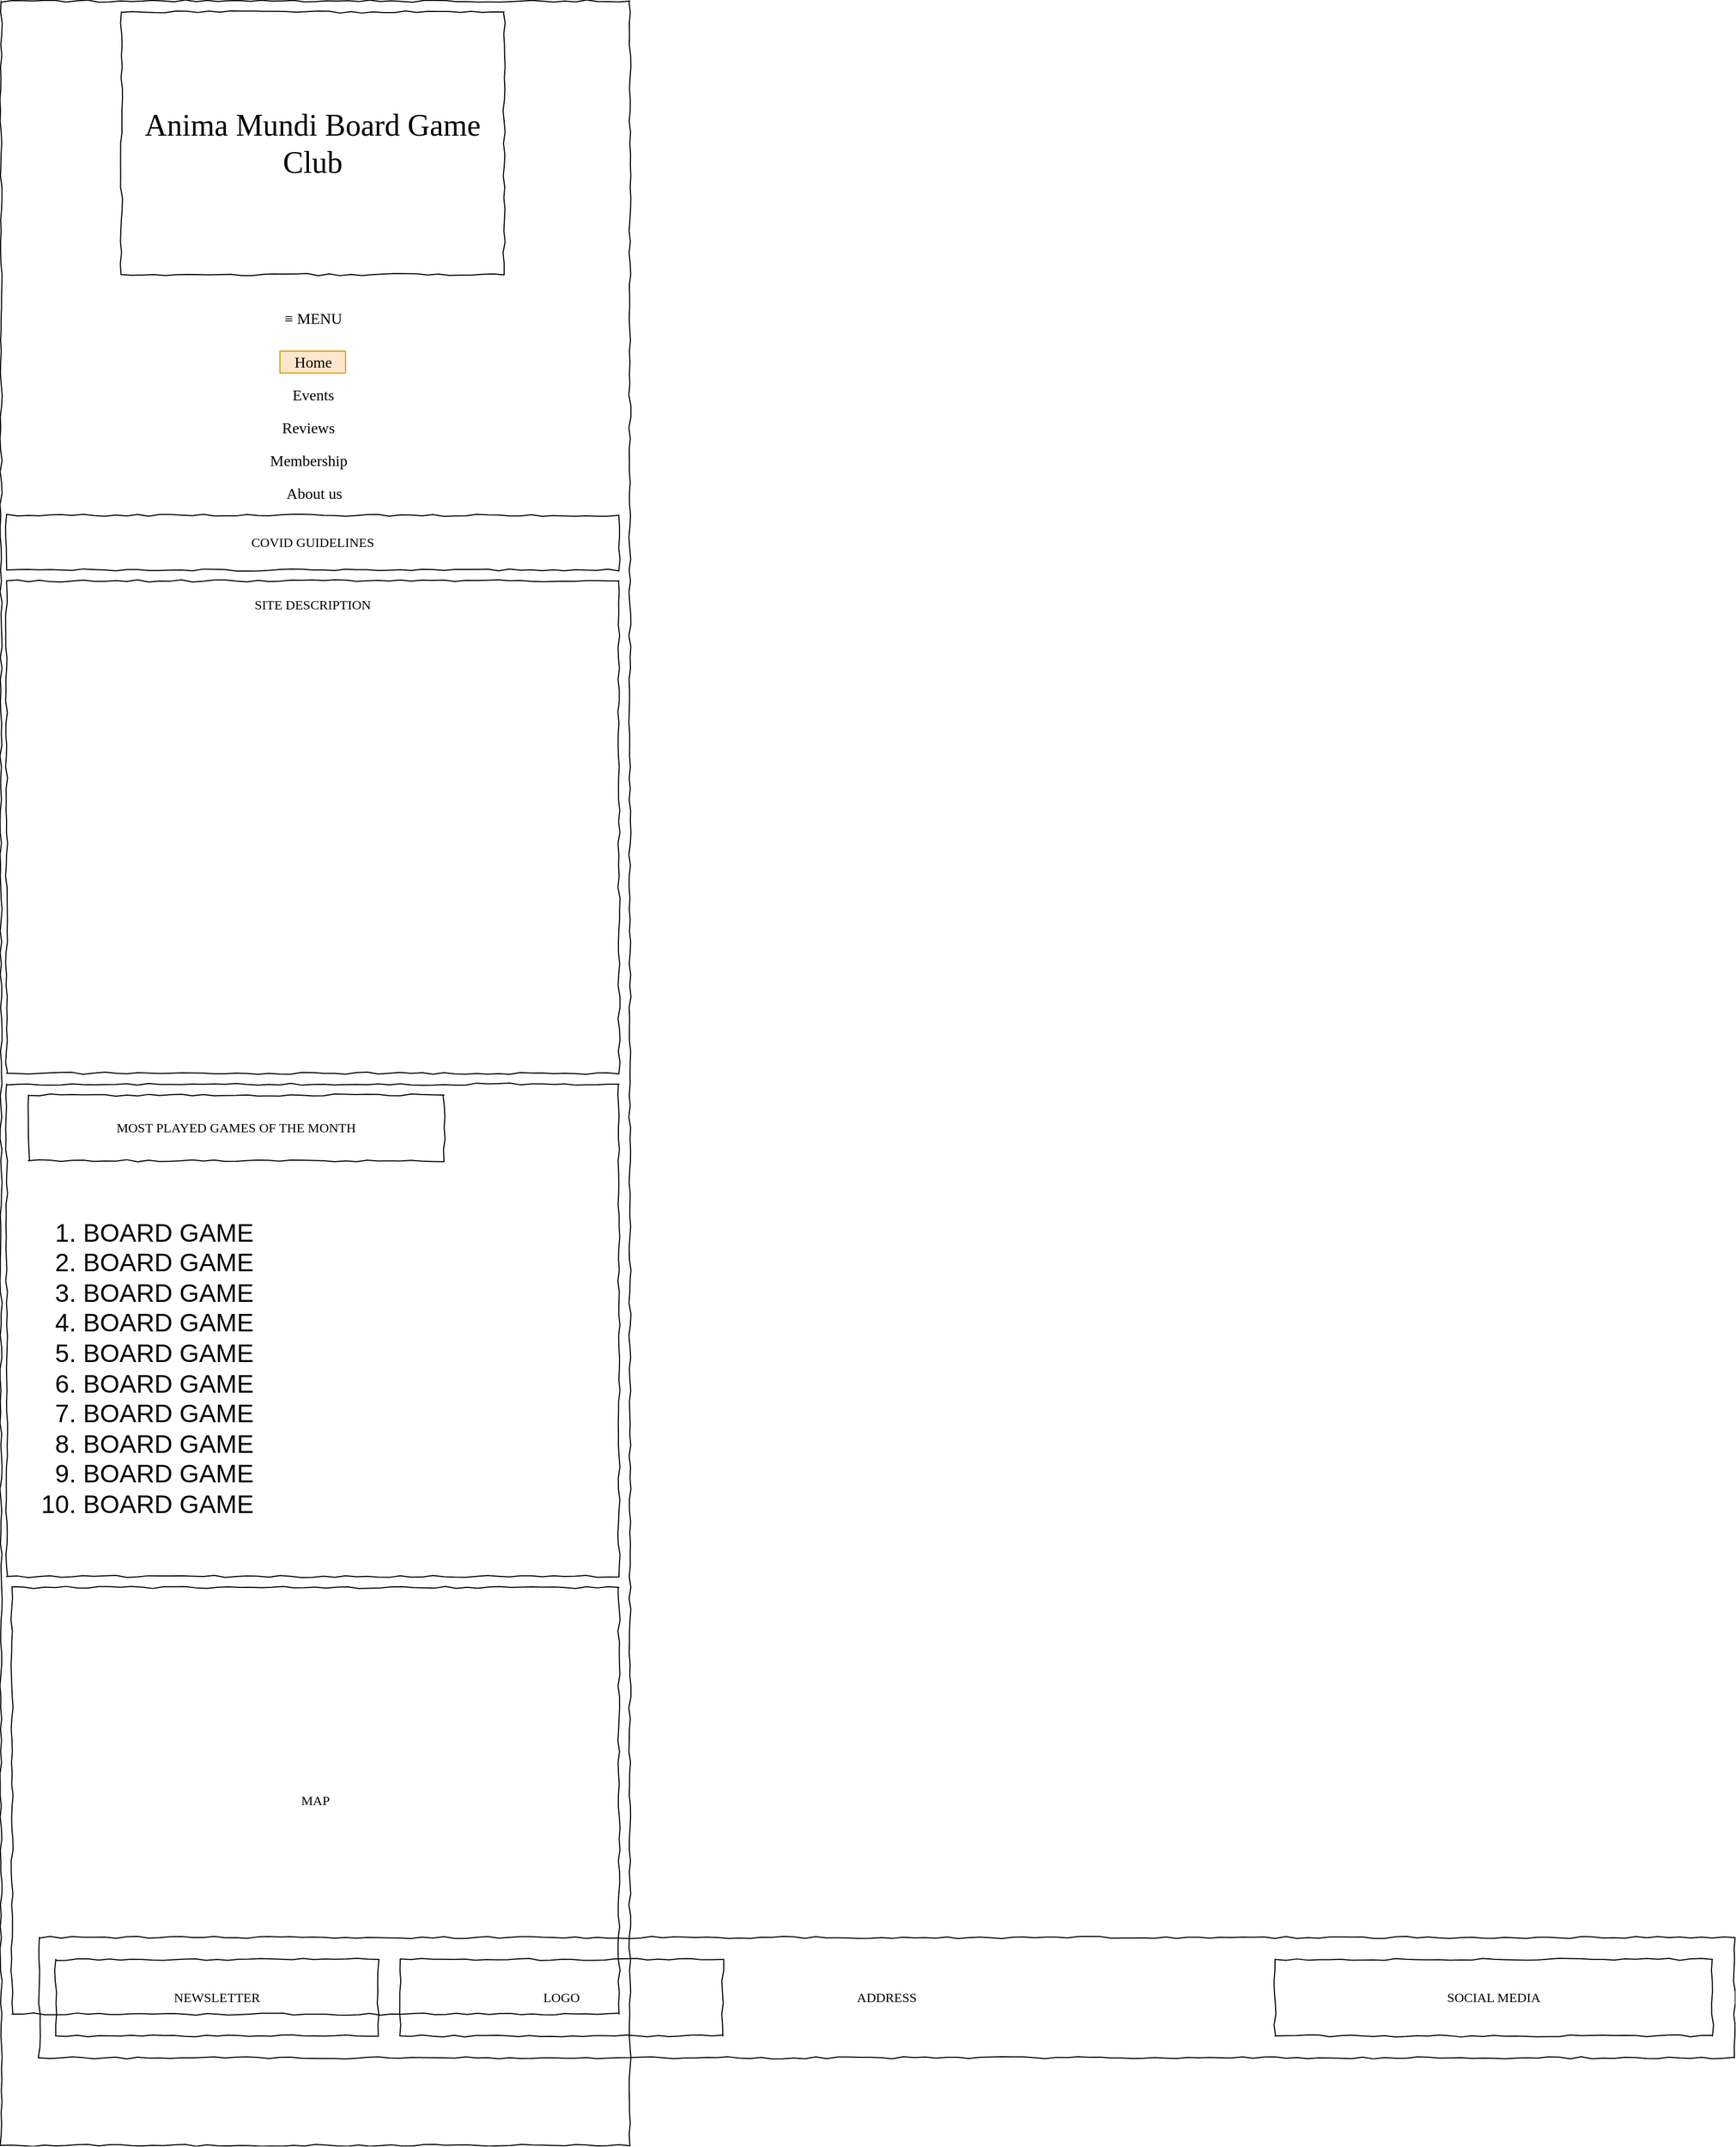 <mxfile version="15.1.4" type="device" pages="7"><diagram name="Main" id="03018318-947c-dd8e-b7a3-06fadd420f32"><mxGraphModel dx="2426" dy="1365" grid="1" gridSize="10" guides="1" tooltips="1" connect="1" arrows="1" fold="1" page="1" pageScale="1" pageWidth="600" pageHeight="1000" background="none" math="0" shadow="0"><root><mxCell id="0"/><mxCell id="1" parent="0"/><mxCell id="677b7b8949515195-1" value="" style="whiteSpace=wrap;html=1;rounded=0;shadow=0;labelBackgroundColor=none;strokeColor=#000000;strokeWidth=1;fillColor=none;fontFamily=Verdana;fontSize=12;fontColor=#000000;align=center;comic=1;" parent="1" vertex="1"><mxGeometry x="15" y="10" width="575" height="1960" as="geometry"/></mxCell><mxCell id="677b7b8949515195-2" value="Anima Mundi Board Game Club" style="whiteSpace=wrap;html=1;rounded=0;shadow=0;labelBackgroundColor=none;strokeWidth=1;fontFamily=Verdana;fontSize=28;align=center;comic=1;" parent="1" vertex="1"><mxGeometry x="125" y="20" width="350" height="240" as="geometry"/></mxCell><mxCell id="677b7b8949515195-8" value="" style="whiteSpace=wrap;html=1;rounded=0;shadow=0;labelBackgroundColor=none;strokeWidth=1;fillColor=none;fontFamily=Verdana;fontSize=12;align=center;comic=1;" parent="1" vertex="1"><mxGeometry x="20" y="1000" width="560" height="450" as="geometry"/></mxCell><mxCell id="677b7b8949515195-10" value="COVID GUIDELINES" style="whiteSpace=wrap;html=1;rounded=0;shadow=0;labelBackgroundColor=none;strokeWidth=1;fillColor=none;fontFamily=Verdana;fontSize=12;align=center;comic=1;" parent="1" vertex="1"><mxGeometry x="20" y="480" width="560" height="50" as="geometry"/></mxCell><mxCell id="677b7b8949515195-11" value="Home" style="text;html=1;points=[];align=center;verticalAlign=top;spacingTop=-4;fontSize=14;fontFamily=Verdana;fillColor=#ffe6cc;strokeColor=#d79b00;" parent="1" vertex="1"><mxGeometry x="270" y="330" width="60" height="20" as="geometry"/></mxCell><mxCell id="677b7b8949515195-12" value="Events" style="text;html=1;points=[];align=center;verticalAlign=top;spacingTop=-4;fontSize=14;fontFamily=Verdana" parent="1" vertex="1"><mxGeometry x="270" y="360" width="60" height="20" as="geometry"/></mxCell><mxCell id="677b7b8949515195-13" value="Reviews" style="text;html=1;points=[];align=left;verticalAlign=top;spacingTop=-4;fontSize=14;fontFamily=Verdana" parent="1" vertex="1"><mxGeometry x="270" y="390" width="60" height="20" as="geometry"/></mxCell><mxCell id="677b7b8949515195-15" value="&lt;div style=&quot;text-align: justify&quot;&gt;SITE DESCRIPTION&lt;/div&gt;" style="whiteSpace=wrap;html=1;rounded=0;shadow=0;labelBackgroundColor=none;strokeWidth=1;fillColor=none;fontFamily=Verdana;fontSize=12;align=center;verticalAlign=top;spacing=10;comic=1;" parent="1" vertex="1"><mxGeometry x="20" y="540" width="560" height="450" as="geometry"/></mxCell><mxCell id="677b7b8949515195-26" value="MAP" style="whiteSpace=wrap;html=1;rounded=0;shadow=0;labelBackgroundColor=none;strokeWidth=1;fillColor=none;fontFamily=Verdana;fontSize=12;align=center;comic=1;" parent="1" vertex="1"><mxGeometry x="25" y="1460" width="555" height="390" as="geometry"/></mxCell><mxCell id="k-GG3RUXwYEk20aegxlU-4" value="ADDRESS" style="whiteSpace=wrap;html=1;rounded=0;shadow=0;labelBackgroundColor=none;strokeWidth=1;fillColor=none;fontFamily=Verdana;fontSize=12;align=center;comic=1;" parent="1" vertex="1"><mxGeometry x="50" y="1780" width="1550" height="110" as="geometry"/></mxCell><mxCell id="k-GG3RUXwYEk20aegxlU-11" value="SOCIAL MEDIA" style="whiteSpace=wrap;html=1;rounded=0;shadow=0;labelBackgroundColor=none;strokeWidth=1;fillColor=none;fontFamily=Verdana;fontSize=12;align=center;comic=1;" parent="1" vertex="1"><mxGeometry x="1180.0" y="1800" width="400" height="70" as="geometry"/></mxCell><mxCell id="GOJK8IqNdyb3k1FqaGKl-1" value="MOST PLAYED GAMES OF THE MONTH" style="whiteSpace=wrap;html=1;rounded=0;shadow=0;labelBackgroundColor=none;strokeWidth=1;fillColor=none;fontFamily=Verdana;fontSize=12;align=center;comic=1;" parent="1" vertex="1"><mxGeometry x="40" y="1010" width="380" height="60" as="geometry"/></mxCell><mxCell id="GOJK8IqNdyb3k1FqaGKl-7" value="&lt;ol style=&quot;font-size: 23px;&quot;&gt;&lt;li style=&quot;font-size: 23px;&quot;&gt;BOARD GAME&lt;/li&gt;&lt;li style=&quot;font-size: 23px;&quot;&gt;BOARD GAME&lt;/li&gt;&lt;li style=&quot;font-size: 23px;&quot;&gt;BOARD GAME&lt;/li&gt;&lt;li style=&quot;font-size: 23px;&quot;&gt;BOARD GAME&lt;/li&gt;&lt;li style=&quot;font-size: 23px;&quot;&gt;BOARD GAME&lt;/li&gt;&lt;li style=&quot;font-size: 23px;&quot;&gt;BOARD GAME&lt;/li&gt;&lt;li style=&quot;font-size: 23px;&quot;&gt;BOARD GAME&lt;/li&gt;&lt;li style=&quot;font-size: 23px;&quot;&gt;BOARD GAME&lt;/li&gt;&lt;li style=&quot;font-size: 23px;&quot;&gt;BOARD GAME&lt;/li&gt;&lt;li style=&quot;font-size: 23px;&quot;&gt;BOARD GAME&lt;/li&gt;&lt;/ol&gt;" style="text;strokeColor=none;fillColor=none;html=1;whiteSpace=wrap;verticalAlign=middle;overflow=hidden;fontSize=23;spacingTop=0;spacing=15;" parent="1" vertex="1"><mxGeometry x="35" y="1080" width="380" height="360" as="geometry"/></mxCell><mxCell id="eJZc40vha4-56mfr8BrR-1" value="About us" style="text;html=1;points=[];align=center;verticalAlign=top;spacingTop=-4;fontSize=14;fontFamily=Verdana;" parent="1" vertex="1"><mxGeometry x="265.5" y="450" width="70" height="20" as="geometry"/></mxCell><mxCell id="eJZc40vha4-56mfr8BrR-2" value="Membership" style="text;html=1;points=[];align=left;verticalAlign=top;spacingTop=-4;fontSize=14;fontFamily=Verdana" parent="1" vertex="1"><mxGeometry x="259" y="420" width="83" height="20" as="geometry"/></mxCell><mxCell id="VcfmimgnizOlzM-Q1-WE-1" value="NEWSLETTER" style="whiteSpace=wrap;html=1;rounded=0;shadow=0;labelBackgroundColor=none;strokeWidth=1;fillColor=none;fontFamily=Verdana;fontSize=12;align=center;comic=1;" vertex="1" parent="1"><mxGeometry x="65" y="1800" width="295" height="70" as="geometry"/></mxCell><mxCell id="VcfmimgnizOlzM-Q1-WE-2" value="LOGO" style="whiteSpace=wrap;html=1;rounded=0;shadow=0;labelBackgroundColor=none;strokeWidth=1;fillColor=none;fontFamily=Verdana;fontSize=12;align=center;comic=1;" vertex="1" parent="1"><mxGeometry x="380" y="1800" width="295" height="70" as="geometry"/></mxCell><mxCell id="5MPY6h8Lu9N6aFXMLprX-3" value="≡ MENU" style="text;html=1;points=[];align=center;verticalAlign=top;spacingTop=-4;fontSize=14;fontFamily=Verdana" vertex="1" parent="1"><mxGeometry x="250" y="290" width="100" height="20" as="geometry"/></mxCell></root></mxGraphModel></diagram><diagram name="Events" id="_TDW7Qhro5rWFL1rp3XJ"><mxGraphModel dx="2426" dy="1365" grid="1" gridSize="10" guides="1" tooltips="1" connect="1" arrows="1" fold="1" page="1" pageScale="1" pageWidth="1600" pageHeight="1200" background="none" math="0" shadow="0"><root><mxCell id="t6-bNSC78inA-mY6vj69-0"/><mxCell id="t6-bNSC78inA-mY6vj69-1" parent="t6-bNSC78inA-mY6vj69-0"/><mxCell id="t6-bNSC78inA-mY6vj69-2" value="" style="whiteSpace=wrap;html=1;rounded=0;shadow=0;labelBackgroundColor=none;strokeColor=#000000;strokeWidth=1;fillColor=none;fontFamily=Verdana;fontSize=12;fontColor=#000000;align=center;comic=1;" parent="t6-bNSC78inA-mY6vj69-1" vertex="1"><mxGeometry x="10" y="10" width="1580" height="1000" as="geometry"/></mxCell><mxCell id="t6-bNSC78inA-mY6vj69-5" value="CURRENT EVENTS" style="whiteSpace=wrap;html=1;rounded=0;shadow=0;labelBackgroundColor=none;strokeWidth=1;fillColor=none;fontFamily=Verdana;fontSize=12;align=center;comic=1;spacingLeft=20;labelPosition=center;verticalLabelPosition=top;verticalAlign=bottom;spacing=-27;" parent="t6-bNSC78inA-mY6vj69-1" vertex="1"><mxGeometry x="30" y="270" width="720" height="600" as="geometry"/></mxCell><mxCell id="t6-bNSC78inA-mY6vj69-20" value="PAST EVENTS" style="whiteSpace=wrap;html=1;rounded=0;shadow=0;labelBackgroundColor=none;strokeWidth=1;fillColor=none;fontFamily=Verdana;fontSize=12;align=center;comic=1;spacingLeft=20;labelPosition=center;verticalLabelPosition=top;verticalAlign=bottom;spacing=-21;" parent="t6-bNSC78inA-mY6vj69-1" vertex="1"><mxGeometry x="780" y="270" width="790" height="600" as="geometry"/></mxCell><mxCell id="ZzJkHAlWuJiuaTA5zk3n-27" value="Weekly Events" style="whiteSpace=wrap;html=1;rounded=0;shadow=0;labelBackgroundColor=none;strokeWidth=1;fillColor=none;fontFamily=Verdana;fontSize=12;align=left;comic=1;spacingLeft=20;" parent="t6-bNSC78inA-mY6vj69-1" vertex="1"><mxGeometry x="50" y="322.5" width="680" height="247.5" as="geometry"/></mxCell><mxCell id="pbylMQak9GpHLzQ9OBa7-9" value="" style="aspect=fixed;html=1;points=[];align=center;image;fontSize=12;image=img/lib/azure2/general/Image.svg;opacity=60;" parent="t6-bNSC78inA-mY6vj69-1" vertex="1"><mxGeometry x="1185" y="380" width="174.55" height="120" as="geometry"/></mxCell><mxCell id="pbylMQak9GpHLzQ9OBa7-11" value="" style="aspect=fixed;html=1;points=[];align=center;image;fontSize=12;image=img/lib/azure2/general/Image.svg;opacity=60;" parent="t6-bNSC78inA-mY6vj69-1" vertex="1"><mxGeometry x="1377.05" y="380" width="174.55" height="120" as="geometry"/></mxCell><mxCell id="pbylMQak9GpHLzQ9OBa7-13" value="" style="aspect=fixed;html=1;points=[];align=center;image;fontSize=12;image=img/lib/azure2/general/Image.svg;opacity=60;" parent="t6-bNSC78inA-mY6vj69-1" vertex="1"><mxGeometry x="1185" y="510" width="174.55" height="120" as="geometry"/></mxCell><mxCell id="pbylMQak9GpHLzQ9OBa7-14" value="" style="aspect=fixed;html=1;points=[];align=center;image;fontSize=12;image=img/lib/azure2/general/Image.svg;opacity=60;" parent="t6-bNSC78inA-mY6vj69-1" vertex="1"><mxGeometry x="1377.05" y="645" width="174.55" height="120" as="geometry"/></mxCell><mxCell id="pbylMQak9GpHLzQ9OBa7-15" value="" style="aspect=fixed;html=1;points=[];align=center;image;fontSize=12;image=img/lib/azure2/general/Image.svg;opacity=60;" parent="t6-bNSC78inA-mY6vj69-1" vertex="1"><mxGeometry x="1377.05" y="510" width="174.55" height="120" as="geometry"/></mxCell><mxCell id="pbylMQak9GpHLzQ9OBa7-16" value="" style="aspect=fixed;html=1;points=[];align=center;image;fontSize=12;image=img/lib/azure2/general/Image.svg;opacity=60;" parent="t6-bNSC78inA-mY6vj69-1" vertex="1"><mxGeometry x="1185" y="645" width="174.55" height="120" as="geometry"/></mxCell><mxCell id="w0N1gZ1I9rpGn9Orac1t-0" value="Monthly Events" style="whiteSpace=wrap;html=1;rounded=0;shadow=0;labelBackgroundColor=none;strokeWidth=1;fillColor=none;fontFamily=Verdana;fontSize=12;align=left;comic=1;spacingLeft=20;" parent="t6-bNSC78inA-mY6vj69-1" vertex="1"><mxGeometry x="50" y="580" width="680" height="250" as="geometry"/></mxCell><mxCell id="vstSz8brNGkEPBa22aNa-0" value="Anima Mundi Board Game Club" style="whiteSpace=wrap;html=1;rounded=0;shadow=0;labelBackgroundColor=none;strokeWidth=1;fontFamily=Verdana;fontSize=28;align=center;comic=1;" vertex="1" parent="t6-bNSC78inA-mY6vj69-1"><mxGeometry x="567.5" y="40" width="467" height="85" as="geometry"/></mxCell><mxCell id="vstSz8brNGkEPBa22aNa-1" value="" style="whiteSpace=wrap;html=1;rounded=0;shadow=0;labelBackgroundColor=none;strokeWidth=1;fillColor=none;fontFamily=Verdana;fontSize=12;align=center;comic=1;" vertex="1" parent="t6-bNSC78inA-mY6vj69-1"><mxGeometry x="30" y="160" width="1550" height="50" as="geometry"/></mxCell><mxCell id="BB3is0mNOPwqpfB2GKjL-0" value="Home" style="text;html=1;points=[];align=center;verticalAlign=top;spacingTop=-4;fontSize=14;fontFamily=Verdana;" vertex="1" parent="t6-bNSC78inA-mY6vj69-1"><mxGeometry x="478" y="175" width="60" height="20" as="geometry"/></mxCell><mxCell id="BB3is0mNOPwqpfB2GKjL-1" value="Events" style="text;html=1;points=[];align=center;verticalAlign=top;spacingTop=-4;fontSize=14;fontFamily=Verdana;fillColor=#ffe6cc;strokeColor=#d79b00;" vertex="1" parent="t6-bNSC78inA-mY6vj69-1"><mxGeometry x="625" y="175" width="60" height="20" as="geometry"/></mxCell><mxCell id="BB3is0mNOPwqpfB2GKjL-2" value="Reviews" style="text;html=1;points=[];align=left;verticalAlign=top;spacingTop=-4;fontSize=14;fontFamily=Verdana" vertex="1" parent="t6-bNSC78inA-mY6vj69-1"><mxGeometry x="771" y="175" width="60" height="20" as="geometry"/></mxCell><mxCell id="BB3is0mNOPwqpfB2GKjL-3" value="About us" style="text;html=1;points=[];align=center;verticalAlign=top;spacingTop=-4;fontSize=14;fontFamily=Verdana;" vertex="1" parent="t6-bNSC78inA-mY6vj69-1"><mxGeometry x="1090" y="175" width="70" height="20" as="geometry"/></mxCell><mxCell id="BB3is0mNOPwqpfB2GKjL-4" value="Membership" style="text;html=1;points=[];align=left;verticalAlign=top;spacingTop=-4;fontSize=14;fontFamily=Verdana" vertex="1" parent="t6-bNSC78inA-mY6vj69-1"><mxGeometry x="920" y="175" width="83" height="20" as="geometry"/></mxCell><mxCell id="ic4iN1dW1uV7S5KSCwOP-0" value="COVID GUIDELINES" style="whiteSpace=wrap;html=1;rounded=0;shadow=0;labelBackgroundColor=none;strokeWidth=1;fillColor=none;fontFamily=Verdana;fontSize=12;align=center;comic=1;" vertex="1" parent="t6-bNSC78inA-mY6vj69-1"><mxGeometry x="30" y="230" width="1550" height="30" as="geometry"/></mxCell><mxCell id="kJbrHZb5W9MPSKrwaLZk-0" value="ADDRESS" style="whiteSpace=wrap;html=1;rounded=0;shadow=0;labelBackgroundColor=none;strokeWidth=1;fillColor=none;fontFamily=Verdana;fontSize=12;align=center;comic=1;" vertex="1" parent="t6-bNSC78inA-mY6vj69-1"><mxGeometry x="26" y="890" width="1550" height="110" as="geometry"/></mxCell><mxCell id="kJbrHZb5W9MPSKrwaLZk-1" value="SOCIAL MEDIA" style="whiteSpace=wrap;html=1;rounded=0;shadow=0;labelBackgroundColor=none;strokeWidth=1;fillColor=none;fontFamily=Verdana;fontSize=12;align=center;comic=1;" vertex="1" parent="t6-bNSC78inA-mY6vj69-1"><mxGeometry x="1156" y="910" width="400" height="70" as="geometry"/></mxCell><mxCell id="kJbrHZb5W9MPSKrwaLZk-2" value="NEWSLETTER" style="whiteSpace=wrap;html=1;rounded=0;shadow=0;labelBackgroundColor=none;strokeWidth=1;fillColor=none;fontFamily=Verdana;fontSize=12;align=center;comic=1;" vertex="1" parent="t6-bNSC78inA-mY6vj69-1"><mxGeometry x="41" y="910" width="295" height="70" as="geometry"/></mxCell><mxCell id="kJbrHZb5W9MPSKrwaLZk-3" value="LOGO" style="whiteSpace=wrap;html=1;rounded=0;shadow=0;labelBackgroundColor=none;strokeWidth=1;fillColor=none;fontFamily=Verdana;fontSize=12;align=center;comic=1;" vertex="1" parent="t6-bNSC78inA-mY6vj69-1"><mxGeometry x="356" y="910" width="295" height="70" as="geometry"/></mxCell><mxCell id="kJbrHZb5W9MPSKrwaLZk-5" value="" style="aspect=fixed;html=1;points=[];align=center;image;fontSize=12;image=img/lib/azure2/general/Image.svg;opacity=60;" vertex="1" parent="t6-bNSC78inA-mY6vj69-1"><mxGeometry x="800" y="380" width="174.55" height="120" as="geometry"/></mxCell><mxCell id="kJbrHZb5W9MPSKrwaLZk-6" value="" style="aspect=fixed;html=1;points=[];align=center;image;fontSize=12;image=img/lib/azure2/general/Image.svg;opacity=60;" vertex="1" parent="t6-bNSC78inA-mY6vj69-1"><mxGeometry x="992.05" y="380" width="174.55" height="120" as="geometry"/></mxCell><mxCell id="kJbrHZb5W9MPSKrwaLZk-7" value="" style="aspect=fixed;html=1;points=[];align=center;image;fontSize=12;image=img/lib/azure2/general/Image.svg;opacity=60;" vertex="1" parent="t6-bNSC78inA-mY6vj69-1"><mxGeometry x="800" y="510" width="174.55" height="120" as="geometry"/></mxCell><mxCell id="kJbrHZb5W9MPSKrwaLZk-8" value="" style="aspect=fixed;html=1;points=[];align=center;image;fontSize=12;image=img/lib/azure2/general/Image.svg;opacity=60;" vertex="1" parent="t6-bNSC78inA-mY6vj69-1"><mxGeometry x="992.05" y="645" width="174.55" height="120" as="geometry"/></mxCell><mxCell id="kJbrHZb5W9MPSKrwaLZk-9" value="" style="aspect=fixed;html=1;points=[];align=center;image;fontSize=12;image=img/lib/azure2/general/Image.svg;opacity=60;" vertex="1" parent="t6-bNSC78inA-mY6vj69-1"><mxGeometry x="992.05" y="510" width="174.55" height="120" as="geometry"/></mxCell><mxCell id="kJbrHZb5W9MPSKrwaLZk-10" value="" style="aspect=fixed;html=1;points=[];align=center;image;fontSize=12;image=img/lib/azure2/general/Image.svg;opacity=60;" vertex="1" parent="t6-bNSC78inA-mY6vj69-1"><mxGeometry x="800" y="645" width="174.55" height="120" as="geometry"/></mxCell><mxCell id="JMoNKvjKTdtc05txGNzY-0" style="edgeStyle=orthogonalEdgeStyle;rounded=0;orthogonalLoop=1;jettySize=auto;html=1;entryX=-0.001;entryY=0.513;entryDx=0;entryDy=0;entryPerimeter=0;" edge="1" parent="t6-bNSC78inA-mY6vj69-1" target="JMoNKvjKTdtc05txGNzY-1"><mxGeometry relative="1" as="geometry"><mxPoint x="1897.19" y="380" as="targetPoint"/><mxPoint x="1551.6" y="395" as="sourcePoint"/></mxGeometry></mxCell><mxCell id="JMoNKvjKTdtc05txGNzY-2" value="" style="whiteSpace=wrap;html=1;rounded=0;shadow=0;labelBackgroundColor=none;strokeColor=#000000;strokeWidth=1;fillColor=none;fontFamily=Verdana;fontSize=12;fontColor=#000000;align=center;comic=1;" vertex="1" parent="t6-bNSC78inA-mY6vj69-1"><mxGeometry x="1620" y="10" width="1580" height="1000" as="geometry"/></mxCell><mxCell id="JMoNKvjKTdtc05txGNzY-3" value="CURRENT EVENTS" style="whiteSpace=wrap;html=1;rounded=0;shadow=0;labelBackgroundColor=none;strokeWidth=1;fillColor=none;fontFamily=Verdana;fontSize=12;align=center;comic=1;spacingLeft=20;labelPosition=center;verticalLabelPosition=top;verticalAlign=bottom;spacing=-27;" vertex="1" parent="t6-bNSC78inA-mY6vj69-1"><mxGeometry x="1640" y="270" width="720" height="600" as="geometry"/></mxCell><mxCell id="JMoNKvjKTdtc05txGNzY-4" value="PAST EVENTS" style="whiteSpace=wrap;html=1;rounded=0;shadow=0;labelBackgroundColor=none;strokeWidth=1;fillColor=none;fontFamily=Verdana;fontSize=12;align=center;comic=1;spacingLeft=20;labelPosition=center;verticalLabelPosition=top;verticalAlign=bottom;spacing=-21;" vertex="1" parent="t6-bNSC78inA-mY6vj69-1"><mxGeometry x="2390" y="270" width="790" height="600" as="geometry"/></mxCell><mxCell id="JMoNKvjKTdtc05txGNzY-5" value="Weekly Events" style="whiteSpace=wrap;html=1;rounded=0;shadow=0;labelBackgroundColor=none;strokeWidth=1;fillColor=none;fontFamily=Verdana;fontSize=12;align=left;comic=1;spacingLeft=20;" vertex="1" parent="t6-bNSC78inA-mY6vj69-1"><mxGeometry x="1660" y="322.5" width="680" height="247.5" as="geometry"/></mxCell><mxCell id="JMoNKvjKTdtc05txGNzY-6" value="" style="aspect=fixed;html=1;points=[];align=center;image;fontSize=12;image=img/lib/azure2/general/Image.svg;opacity=60;" vertex="1" parent="t6-bNSC78inA-mY6vj69-1"><mxGeometry x="2795" y="380" width="174.55" height="120" as="geometry"/></mxCell><mxCell id="JMoNKvjKTdtc05txGNzY-7" value="" style="aspect=fixed;html=1;points=[];align=center;image;fontSize=12;image=img/lib/azure2/general/Image.svg;opacity=60;" vertex="1" parent="t6-bNSC78inA-mY6vj69-1"><mxGeometry x="2987.05" y="380" width="174.55" height="120" as="geometry"/></mxCell><mxCell id="JMoNKvjKTdtc05txGNzY-8" value="" style="aspect=fixed;html=1;points=[];align=center;image;fontSize=12;image=img/lib/azure2/general/Image.svg;opacity=60;" vertex="1" parent="t6-bNSC78inA-mY6vj69-1"><mxGeometry x="2795" y="510" width="174.55" height="120" as="geometry"/></mxCell><mxCell id="JMoNKvjKTdtc05txGNzY-9" value="" style="aspect=fixed;html=1;points=[];align=center;image;fontSize=12;image=img/lib/azure2/general/Image.svg;opacity=60;" vertex="1" parent="t6-bNSC78inA-mY6vj69-1"><mxGeometry x="2987.05" y="645" width="174.55" height="120" as="geometry"/></mxCell><mxCell id="JMoNKvjKTdtc05txGNzY-10" value="" style="aspect=fixed;html=1;points=[];align=center;image;fontSize=12;image=img/lib/azure2/general/Image.svg;opacity=60;" vertex="1" parent="t6-bNSC78inA-mY6vj69-1"><mxGeometry x="2987.05" y="510" width="174.55" height="120" as="geometry"/></mxCell><mxCell id="JMoNKvjKTdtc05txGNzY-11" value="" style="aspect=fixed;html=1;points=[];align=center;image;fontSize=12;image=img/lib/azure2/general/Image.svg;opacity=60;" vertex="1" parent="t6-bNSC78inA-mY6vj69-1"><mxGeometry x="2795" y="645" width="174.55" height="120" as="geometry"/></mxCell><mxCell id="JMoNKvjKTdtc05txGNzY-12" value="Monthly Events" style="whiteSpace=wrap;html=1;rounded=0;shadow=0;labelBackgroundColor=none;strokeWidth=1;fillColor=none;fontFamily=Verdana;fontSize=12;align=left;comic=1;spacingLeft=20;" vertex="1" parent="t6-bNSC78inA-mY6vj69-1"><mxGeometry x="1660" y="580" width="680" height="250" as="geometry"/></mxCell><mxCell id="JMoNKvjKTdtc05txGNzY-13" value="Anima Mundi Board Game Club" style="whiteSpace=wrap;html=1;rounded=0;shadow=0;labelBackgroundColor=none;strokeWidth=1;fontFamily=Verdana;fontSize=28;align=center;comic=1;" vertex="1" parent="t6-bNSC78inA-mY6vj69-1"><mxGeometry x="2177.5" y="40" width="467" height="85" as="geometry"/></mxCell><mxCell id="JMoNKvjKTdtc05txGNzY-14" value="" style="whiteSpace=wrap;html=1;rounded=0;shadow=0;labelBackgroundColor=none;strokeWidth=1;fillColor=none;fontFamily=Verdana;fontSize=12;align=center;comic=1;" vertex="1" parent="t6-bNSC78inA-mY6vj69-1"><mxGeometry x="1640" y="160" width="1550" height="50" as="geometry"/></mxCell><mxCell id="JMoNKvjKTdtc05txGNzY-15" value="Home" style="text;html=1;points=[];align=center;verticalAlign=top;spacingTop=-4;fontSize=14;fontFamily=Verdana;" vertex="1" parent="t6-bNSC78inA-mY6vj69-1"><mxGeometry x="2088" y="175" width="60" height="20" as="geometry"/></mxCell><mxCell id="JMoNKvjKTdtc05txGNzY-16" value="Events" style="text;html=1;points=[];align=center;verticalAlign=top;spacingTop=-4;fontSize=14;fontFamily=Verdana;fillColor=#ffe6cc;strokeColor=#d79b00;" vertex="1" parent="t6-bNSC78inA-mY6vj69-1"><mxGeometry x="2235" y="175" width="60" height="20" as="geometry"/></mxCell><mxCell id="JMoNKvjKTdtc05txGNzY-17" value="Reviews" style="text;html=1;points=[];align=left;verticalAlign=top;spacingTop=-4;fontSize=14;fontFamily=Verdana" vertex="1" parent="t6-bNSC78inA-mY6vj69-1"><mxGeometry x="2381" y="175" width="60" height="20" as="geometry"/></mxCell><mxCell id="JMoNKvjKTdtc05txGNzY-18" value="About us" style="text;html=1;points=[];align=center;verticalAlign=top;spacingTop=-4;fontSize=14;fontFamily=Verdana;" vertex="1" parent="t6-bNSC78inA-mY6vj69-1"><mxGeometry x="2700" y="175" width="70" height="20" as="geometry"/></mxCell><mxCell id="JMoNKvjKTdtc05txGNzY-19" value="Membership" style="text;html=1;points=[];align=left;verticalAlign=top;spacingTop=-4;fontSize=14;fontFamily=Verdana" vertex="1" parent="t6-bNSC78inA-mY6vj69-1"><mxGeometry x="2530" y="175" width="83" height="20" as="geometry"/></mxCell><mxCell id="JMoNKvjKTdtc05txGNzY-20" value="COVID GUIDELINES" style="whiteSpace=wrap;html=1;rounded=0;shadow=0;labelBackgroundColor=none;strokeWidth=1;fillColor=none;fontFamily=Verdana;fontSize=12;align=center;comic=1;" vertex="1" parent="t6-bNSC78inA-mY6vj69-1"><mxGeometry x="1640" y="230" width="1550" height="30" as="geometry"/></mxCell><mxCell id="JMoNKvjKTdtc05txGNzY-21" value="ADDRESS" style="whiteSpace=wrap;html=1;rounded=0;shadow=0;labelBackgroundColor=none;strokeWidth=1;fillColor=none;fontFamily=Verdana;fontSize=12;align=center;comic=1;" vertex="1" parent="t6-bNSC78inA-mY6vj69-1"><mxGeometry x="1636" y="890" width="1550" height="110" as="geometry"/></mxCell><mxCell id="JMoNKvjKTdtc05txGNzY-22" value="SOCIAL MEDIA" style="whiteSpace=wrap;html=1;rounded=0;shadow=0;labelBackgroundColor=none;strokeWidth=1;fillColor=none;fontFamily=Verdana;fontSize=12;align=center;comic=1;" vertex="1" parent="t6-bNSC78inA-mY6vj69-1"><mxGeometry x="2766" y="910" width="400" height="70" as="geometry"/></mxCell><mxCell id="JMoNKvjKTdtc05txGNzY-23" value="NEWSLETTER" style="whiteSpace=wrap;html=1;rounded=0;shadow=0;labelBackgroundColor=none;strokeWidth=1;fillColor=none;fontFamily=Verdana;fontSize=12;align=center;comic=1;" vertex="1" parent="t6-bNSC78inA-mY6vj69-1"><mxGeometry x="1651" y="910" width="295" height="70" as="geometry"/></mxCell><mxCell id="JMoNKvjKTdtc05txGNzY-24" value="LOGO" style="whiteSpace=wrap;html=1;rounded=0;shadow=0;labelBackgroundColor=none;strokeWidth=1;fillColor=none;fontFamily=Verdana;fontSize=12;align=center;comic=1;" vertex="1" parent="t6-bNSC78inA-mY6vj69-1"><mxGeometry x="1966" y="910" width="295" height="70" as="geometry"/></mxCell><mxCell id="JMoNKvjKTdtc05txGNzY-25" value="" style="aspect=fixed;html=1;points=[];align=center;image;fontSize=12;image=img/lib/azure2/general/Image.svg;opacity=60;" vertex="1" parent="t6-bNSC78inA-mY6vj69-1"><mxGeometry x="2410" y="380" width="174.55" height="120" as="geometry"/></mxCell><mxCell id="JMoNKvjKTdtc05txGNzY-26" value="" style="aspect=fixed;html=1;points=[];align=center;image;fontSize=12;image=img/lib/azure2/general/Image.svg;opacity=60;" vertex="1" parent="t6-bNSC78inA-mY6vj69-1"><mxGeometry x="2602.05" y="380" width="174.55" height="120" as="geometry"/></mxCell><mxCell id="JMoNKvjKTdtc05txGNzY-27" value="" style="aspect=fixed;html=1;points=[];align=center;image;fontSize=12;image=img/lib/azure2/general/Image.svg;opacity=60;" vertex="1" parent="t6-bNSC78inA-mY6vj69-1"><mxGeometry x="2410" y="510" width="174.55" height="120" as="geometry"/></mxCell><mxCell id="JMoNKvjKTdtc05txGNzY-28" value="" style="aspect=fixed;html=1;points=[];align=center;image;fontSize=12;image=img/lib/azure2/general/Image.svg;opacity=60;" vertex="1" parent="t6-bNSC78inA-mY6vj69-1"><mxGeometry x="2602.05" y="645" width="174.55" height="120" as="geometry"/></mxCell><mxCell id="JMoNKvjKTdtc05txGNzY-29" value="" style="aspect=fixed;html=1;points=[];align=center;image;fontSize=12;image=img/lib/azure2/general/Image.svg;opacity=60;" vertex="1" parent="t6-bNSC78inA-mY6vj69-1"><mxGeometry x="2602.05" y="510" width="174.55" height="120" as="geometry"/></mxCell><mxCell id="JMoNKvjKTdtc05txGNzY-30" value="" style="aspect=fixed;html=1;points=[];align=center;image;fontSize=12;image=img/lib/azure2/general/Image.svg;opacity=60;" vertex="1" parent="t6-bNSC78inA-mY6vj69-1"><mxGeometry x="2410" y="645" width="174.55" height="120" as="geometry"/></mxCell><mxCell id="JMoNKvjKTdtc05txGNzY-32" value="" style="rounded=0;whiteSpace=wrap;html=1;fillColor=#B8B8B8;fillOpacity=80;" vertex="1" parent="t6-bNSC78inA-mY6vj69-1"><mxGeometry x="1620" y="10" width="1580" height="1000" as="geometry"/></mxCell><mxCell id="JMoNKvjKTdtc05txGNzY-1" value="TO OPEN IN THE SAME PAGE IN A BIGGER SIZE" style="aspect=fixed;html=1;points=[];align=center;image;fontSize=12;image=img/lib/azure2/general/Image.svg;opacity=60;" vertex="1" parent="t6-bNSC78inA-mY6vj69-1"><mxGeometry x="1880" y="125" width="1141.82" height="785" as="geometry"/></mxCell><mxCell id="JMoNKvjKTdtc05txGNzY-33" value="" style="shape=image;html=1;verticalAlign=top;verticalLabelPosition=bottom;labelBackgroundColor=#ffffff;imageAspect=0;aspect=fixed;image=https://cdn4.iconfinder.com/data/icons/feather/24/x-128.png;fillColor=#B8B8B8;gradientColor=none;" vertex="1" parent="t6-bNSC78inA-mY6vj69-1"><mxGeometry x="3110" y="30" width="70" height="70" as="geometry"/></mxCell><mxCell id="JMoNKvjKTdtc05txGNzY-34" value="" style="html=1;shadow=0;dashed=0;align=center;verticalAlign=middle;shape=mxgraph.arrows2.arrow;dy=0.6;dx=40;notch=0;fillColor=#B8B8B8;gradientColor=none;" vertex="1" parent="t6-bNSC78inA-mY6vj69-1"><mxGeometry x="3100" y="470" width="40" height="110" as="geometry"/></mxCell><mxCell id="JMoNKvjKTdtc05txGNzY-35" value="" style="html=1;shadow=0;dashed=0;align=center;verticalAlign=middle;shape=mxgraph.arrows2.arrow;dy=0.6;dx=40;flipH=1;notch=0;fillColor=#B8B8B8;gradientColor=none;" vertex="1" parent="t6-bNSC78inA-mY6vj69-1"><mxGeometry x="1710" y="482.5" width="40" height="97.5" as="geometry"/></mxCell></root></mxGraphModel></diagram><diagram name="Reviews - Articles" id="TYI2n_GWGkfiC5WvN3jg"><mxGraphModel dx="1821" dy="1160" grid="1" gridSize="10" guides="1" tooltips="1" connect="1" arrows="1" fold="1" page="1" pageScale="1" pageWidth="1169" pageHeight="827" background="none" math="0" shadow="0"><root><mxCell id="YEVu-PI1zoeRwZROw61F-0"/><mxCell id="YEVu-PI1zoeRwZROw61F-1" parent="YEVu-PI1zoeRwZROw61F-0"/><mxCell id="YEVu-PI1zoeRwZROw61F-2" value="" style="whiteSpace=wrap;html=1;rounded=0;shadow=0;labelBackgroundColor=none;strokeColor=#000000;strokeWidth=1;fillColor=none;fontFamily=Verdana;fontSize=12;fontColor=#000000;align=center;comic=1;" parent="YEVu-PI1zoeRwZROw61F-1" vertex="1"><mxGeometry x="30" y="20" width="1130" height="1610" as="geometry"/></mxCell><mxCell id="YEVu-PI1zoeRwZROw61F-3" value="Anima Mundi Board Game Club" style="whiteSpace=wrap;html=1;rounded=0;shadow=0;labelBackgroundColor=none;strokeWidth=1;fontFamily=Verdana;fontSize=28;align=center;comic=1;" parent="YEVu-PI1zoeRwZROw61F-1" vertex="1"><mxGeometry x="351" y="55" width="467" height="85" as="geometry"/></mxCell><mxCell id="YEVu-PI1zoeRwZROw61F-5" value="ARTICLE 1" style="whiteSpace=wrap;html=1;rounded=0;shadow=0;labelBackgroundColor=none;strokeWidth=1;fillColor=none;fontFamily=Verdana;fontSize=12;align=center;comic=1;" parent="YEVu-PI1zoeRwZROw61F-1" vertex="1"><mxGeometry x="95" y="440" width="980" height="180" as="geometry"/></mxCell><mxCell id="YEVu-PI1zoeRwZROw61F-6" value="" style="whiteSpace=wrap;html=1;rounded=0;shadow=0;labelBackgroundColor=none;strokeWidth=1;fillColor=none;fontFamily=Verdana;fontSize=12;align=center;comic=1;" parent="YEVu-PI1zoeRwZROw61F-1" vertex="1"><mxGeometry x="30" y="160" width="1110" height="50" as="geometry"/></mxCell><mxCell id="YEVu-PI1zoeRwZROw61F-7" value="Home" style="text;html=1;points=[];align=left;verticalAlign=top;spacingTop=-4;fontSize=14;fontFamily=Verdana" parent="YEVu-PI1zoeRwZROw61F-1" vertex="1"><mxGeometry x="262" y="175" width="60" height="20" as="geometry"/></mxCell><mxCell id="YEVu-PI1zoeRwZROw61F-8" value="Events" style="text;html=1;points=[];align=left;verticalAlign=top;spacingTop=-4;fontSize=14;fontFamily=Verdana" parent="YEVu-PI1zoeRwZROw61F-1" vertex="1"><mxGeometry x="409" y="175" width="60" height="20" as="geometry"/></mxCell><mxCell id="YEVu-PI1zoeRwZROw61F-9" value="Reviews" style="text;html=1;points=[];align=left;verticalAlign=top;spacingTop=-4;fontSize=14;fontFamily=Verdana;fillColor=#ffe6cc;strokeColor=#d79b00;" parent="YEVu-PI1zoeRwZROw61F-1" vertex="1"><mxGeometry x="555" y="175" width="60" height="20" as="geometry"/></mxCell><mxCell id="YEVu-PI1zoeRwZROw61F-14" value="ADDRESS" style="whiteSpace=wrap;html=1;rounded=0;shadow=0;labelBackgroundColor=none;strokeWidth=1;fillColor=none;fontFamily=Verdana;fontSize=12;align=center;comic=1;" parent="YEVu-PI1zoeRwZROw61F-1" vertex="1"><mxGeometry x="40" y="1500" width="1110" height="110" as="geometry"/></mxCell><mxCell id="YEVu-PI1zoeRwZROw61F-15" value="COVID GUIDELINES" style="whiteSpace=wrap;html=1;rounded=0;shadow=0;labelBackgroundColor=none;strokeWidth=1;fillColor=none;fontFamily=Verdana;fontSize=12;align=center;comic=1;" parent="YEVu-PI1zoeRwZROw61F-1" vertex="1"><mxGeometry x="30" y="230" width="1120" height="30" as="geometry"/></mxCell><mxCell id="sh-ux3oeJtH3sTLAiefv-2" value="ARTICLES" style="whiteSpace=wrap;html=1;rounded=0;shadow=0;labelBackgroundColor=none;strokeWidth=1;fillColor=#ffe6cc;fontFamily=Verdana;fontSize=12;align=center;comic=1;strokeColor=#d79b00;" parent="YEVu-PI1zoeRwZROw61F-1" vertex="1"><mxGeometry x="405" y="290" width="157" height="70" as="geometry"/></mxCell><mxCell id="sh-ux3oeJtH3sTLAiefv-3" value="VIDEOS" style="whiteSpace=wrap;html=1;rounded=0;shadow=0;labelBackgroundColor=none;strokeWidth=1;fillColor=none;fontFamily=Verdana;fontSize=12;align=center;comic=1;" parent="YEVu-PI1zoeRwZROw61F-1" vertex="1"><mxGeometry x="605" y="290" width="157" height="70" as="geometry"/></mxCell><mxCell id="sh-ux3oeJtH3sTLAiefv-9" value="ARTICLE 2" style="whiteSpace=wrap;html=1;rounded=0;shadow=0;labelBackgroundColor=none;strokeWidth=1;fillColor=none;fontFamily=Verdana;fontSize=12;align=center;comic=1;" parent="YEVu-PI1zoeRwZROw61F-1" vertex="1"><mxGeometry x="95" y="640" width="980" height="180" as="geometry"/></mxCell><mxCell id="sh-ux3oeJtH3sTLAiefv-10" value="ARTICLE 3" style="whiteSpace=wrap;html=1;rounded=0;shadow=0;labelBackgroundColor=none;strokeWidth=1;fillColor=none;fontFamily=Verdana;fontSize=12;align=center;comic=1;" parent="YEVu-PI1zoeRwZROw61F-1" vertex="1"><mxGeometry x="95" y="840" width="980" height="190" as="geometry"/></mxCell><mxCell id="-wrxc94k988-5BezM-_0-0" value="ARTICLE 4" style="whiteSpace=wrap;html=1;rounded=0;shadow=0;labelBackgroundColor=none;strokeWidth=1;fillColor=none;fontFamily=Verdana;fontSize=12;align=center;comic=1;" parent="YEVu-PI1zoeRwZROw61F-1" vertex="1"><mxGeometry x="95" y="1050" width="980" height="180" as="geometry"/></mxCell><mxCell id="-wrxc94k988-5BezM-_0-1" value="ARTICLE 5" style="whiteSpace=wrap;html=1;rounded=0;shadow=0;labelBackgroundColor=none;strokeWidth=1;fillColor=none;fontFamily=Verdana;fontSize=12;align=center;comic=1;" parent="YEVu-PI1zoeRwZROw61F-1" vertex="1"><mxGeometry x="95" y="1250" width="980" height="180" as="geometry"/></mxCell><mxCell id="-wrxc94k988-5BezM-_0-7" value="" style="aspect=fixed;html=1;points=[];align=center;image;fontSize=12;image=img/lib/azure2/general/Image.svg;opacity=60;" parent="YEVu-PI1zoeRwZROw61F-1" vertex="1"><mxGeometry x="115" y="450" width="232.73" height="160" as="geometry"/></mxCell><mxCell id="-wrxc94k988-5BezM-_0-8" value="" style="aspect=fixed;html=1;points=[];align=center;image;fontSize=12;image=img/lib/azure2/general/Image.svg;opacity=60;" parent="YEVu-PI1zoeRwZROw61F-1" vertex="1"><mxGeometry x="115" y="650" width="232.73" height="160" as="geometry"/></mxCell><mxCell id="-wrxc94k988-5BezM-_0-9" value="" style="aspect=fixed;html=1;points=[];align=center;image;fontSize=12;image=img/lib/azure2/general/Image.svg;opacity=60;" parent="YEVu-PI1zoeRwZROw61F-1" vertex="1"><mxGeometry x="115" y="855" width="232.73" height="160" as="geometry"/></mxCell><mxCell id="-wrxc94k988-5BezM-_0-10" value="" style="aspect=fixed;html=1;points=[];align=center;image;fontSize=12;image=img/lib/azure2/general/Image.svg;opacity=60;" parent="YEVu-PI1zoeRwZROw61F-1" vertex="1"><mxGeometry x="115" y="1060" width="232.73" height="160" as="geometry"/></mxCell><mxCell id="-wrxc94k988-5BezM-_0-11" value="" style="aspect=fixed;html=1;points=[];align=center;image;fontSize=12;image=img/lib/azure2/general/Image.svg;opacity=60;" parent="YEVu-PI1zoeRwZROw61F-1" vertex="1"><mxGeometry x="115" y="1260" width="232.73" height="160" as="geometry"/></mxCell><mxCell id="RT9LzpR6PZ0AlNGtbMeb-0" value="About us" style="text;html=1;points=[];align=center;verticalAlign=top;spacingTop=-4;fontSize=14;fontFamily=Verdana;" parent="YEVu-PI1zoeRwZROw61F-1" vertex="1"><mxGeometry x="892.5" y="175" width="70" height="20" as="geometry"/></mxCell><mxCell id="RT9LzpR6PZ0AlNGtbMeb-1" value="Membership" style="text;html=1;points=[];align=left;verticalAlign=top;spacingTop=-4;fontSize=14;fontFamily=Verdana" parent="YEVu-PI1zoeRwZROw61F-1" vertex="1"><mxGeometry x="702.5" y="175" width="83" height="20" as="geometry"/></mxCell><mxCell id="gYS_WAgCBFuyKUamKSVJ-0" value="SOCIAL MEDIA" style="whiteSpace=wrap;html=1;rounded=0;shadow=0;labelBackgroundColor=none;strokeWidth=1;fillColor=none;fontFamily=Verdana;fontSize=12;align=center;comic=1;" vertex="1" parent="YEVu-PI1zoeRwZROw61F-1"><mxGeometry x="820" y="1520" width="320" height="70" as="geometry"/></mxCell><mxCell id="gYS_WAgCBFuyKUamKSVJ-1" value="NEWSLETTER" style="whiteSpace=wrap;html=1;rounded=0;shadow=0;labelBackgroundColor=none;strokeWidth=1;fillColor=none;fontFamily=Verdana;fontSize=12;align=center;comic=1;" vertex="1" parent="YEVu-PI1zoeRwZROw61F-1"><mxGeometry x="50" y="1520" width="250" height="70" as="geometry"/></mxCell><mxCell id="gYS_WAgCBFuyKUamKSVJ-2" value="LOGO" style="whiteSpace=wrap;html=1;rounded=0;shadow=0;labelBackgroundColor=none;strokeWidth=1;fillColor=none;fontFamily=Verdana;fontSize=12;align=center;comic=1;" vertex="1" parent="YEVu-PI1zoeRwZROw61F-1"><mxGeometry x="310" y="1520" width="200" height="70" as="geometry"/></mxCell></root></mxGraphModel></diagram><diagram name="Reviews - Videos" id="mNj0Iz1JmeyYvMUV0ERa"><mxGraphModel dx="1821" dy="1160" grid="1" gridSize="10" guides="1" tooltips="1" connect="1" arrows="1" fold="1" page="1" pageScale="1" pageWidth="1169" pageHeight="827" background="none" math="0" shadow="0"><root><mxCell id="_13mMTRN-nmR6PIEwYjx-0"/><mxCell id="_13mMTRN-nmR6PIEwYjx-1" parent="_13mMTRN-nmR6PIEwYjx-0"/><mxCell id="_13mMTRN-nmR6PIEwYjx-2" value="" style="whiteSpace=wrap;html=1;rounded=0;shadow=0;labelBackgroundColor=none;strokeColor=#000000;strokeWidth=1;fillColor=none;fontFamily=Verdana;fontSize=12;fontColor=#000000;align=center;comic=1;" parent="_13mMTRN-nmR6PIEwYjx-1" vertex="1"><mxGeometry x="30" y="20" width="1130" height="1610" as="geometry"/></mxCell><mxCell id="_13mMTRN-nmR6PIEwYjx-3" value="Anima Mundi Board Game Club" style="whiteSpace=wrap;html=1;rounded=0;shadow=0;labelBackgroundColor=none;strokeWidth=1;fontFamily=Verdana;fontSize=28;align=center;comic=1;" parent="_13mMTRN-nmR6PIEwYjx-1" vertex="1"><mxGeometry x="351" y="55" width="467" height="85" as="geometry"/></mxCell><mxCell id="_13mMTRN-nmR6PIEwYjx-5" value="VIDEO DESCRIPTION 1" style="whiteSpace=wrap;html=1;rounded=0;shadow=0;labelBackgroundColor=none;strokeWidth=1;fillColor=none;fontFamily=Verdana;fontSize=12;align=center;comic=1;" parent="_13mMTRN-nmR6PIEwYjx-1" vertex="1"><mxGeometry x="610" y="380" width="485" height="320" as="geometry"/></mxCell><mxCell id="_13mMTRN-nmR6PIEwYjx-6" value="" style="whiteSpace=wrap;html=1;rounded=0;shadow=0;labelBackgroundColor=none;strokeWidth=1;fillColor=none;fontFamily=Verdana;fontSize=12;align=center;comic=1;" parent="_13mMTRN-nmR6PIEwYjx-1" vertex="1"><mxGeometry x="30" y="160" width="1110" height="50" as="geometry"/></mxCell><mxCell id="_13mMTRN-nmR6PIEwYjx-7" value="Home" style="text;html=1;points=[];align=left;verticalAlign=top;spacingTop=-4;fontSize=14;fontFamily=Verdana" parent="_13mMTRN-nmR6PIEwYjx-1" vertex="1"><mxGeometry x="262" y="175" width="60" height="20" as="geometry"/></mxCell><mxCell id="_13mMTRN-nmR6PIEwYjx-8" value="Events" style="text;html=1;points=[];align=left;verticalAlign=top;spacingTop=-4;fontSize=14;fontFamily=Verdana" parent="_13mMTRN-nmR6PIEwYjx-1" vertex="1"><mxGeometry x="409" y="175" width="60" height="20" as="geometry"/></mxCell><mxCell id="_13mMTRN-nmR6PIEwYjx-9" value="Reviews" style="text;html=1;points=[];align=left;verticalAlign=top;spacingTop=-4;fontSize=14;fontFamily=Verdana;fillColor=#ffe6cc;strokeColor=#d79b00;" parent="_13mMTRN-nmR6PIEwYjx-1" vertex="1"><mxGeometry x="555" y="175" width="60" height="20" as="geometry"/></mxCell><mxCell id="_13mMTRN-nmR6PIEwYjx-13" value="COVID GUIDELINES" style="whiteSpace=wrap;html=1;rounded=0;shadow=0;labelBackgroundColor=none;strokeWidth=1;fillColor=none;fontFamily=Verdana;fontSize=12;align=center;comic=1;" parent="_13mMTRN-nmR6PIEwYjx-1" vertex="1"><mxGeometry x="30" y="230" width="1120" height="30" as="geometry"/></mxCell><mxCell id="_13mMTRN-nmR6PIEwYjx-14" value="ARTICLES" style="whiteSpace=wrap;html=1;rounded=0;shadow=0;labelBackgroundColor=none;strokeWidth=1;fontFamily=Verdana;fontSize=12;align=center;comic=1;" parent="_13mMTRN-nmR6PIEwYjx-1" vertex="1"><mxGeometry x="405" y="290" width="157" height="70" as="geometry"/></mxCell><mxCell id="_13mMTRN-nmR6PIEwYjx-15" value="VIDEOS" style="whiteSpace=wrap;html=1;rounded=0;shadow=0;labelBackgroundColor=none;strokeWidth=1;fillColor=#ffe6cc;fontFamily=Verdana;fontSize=12;align=center;comic=1;strokeColor=#d79b00;" parent="_13mMTRN-nmR6PIEwYjx-1" vertex="1"><mxGeometry x="605" y="290" width="157" height="70" as="geometry"/></mxCell><mxCell id="_13mMTRN-nmR6PIEwYjx-28" value="" style="verticalLabelPosition=bottom;shadow=0;dashed=0;align=center;html=1;verticalAlign=top;strokeWidth=1;shape=mxgraph.mockup.containers.videoPlayer;strokeColor=#666666;strokeColor2=#008cff;strokeColor3=#c4c4c4;textColor=#666666;fillColor2=#008cff;barHeight=30;barPos=20;" parent="_13mMTRN-nmR6PIEwYjx-1" vertex="1"><mxGeometry x="630" y="390" width="445" height="300" as="geometry"/></mxCell><mxCell id="jQL0IHAciWvHFONlEZJn-2" value="About us" style="text;html=1;points=[];align=center;verticalAlign=top;spacingTop=-4;fontSize=14;fontFamily=Verdana;" parent="_13mMTRN-nmR6PIEwYjx-1" vertex="1"><mxGeometry x="892.5" y="175" width="70" height="20" as="geometry"/></mxCell><mxCell id="jQL0IHAciWvHFONlEZJn-3" value="Membership" style="text;html=1;points=[];align=left;verticalAlign=top;spacingTop=-4;fontSize=14;fontFamily=Verdana" parent="_13mMTRN-nmR6PIEwYjx-1" vertex="1"><mxGeometry x="702.5" y="175" width="83" height="20" as="geometry"/></mxCell><mxCell id="JjTwM45-YKnVr8iPUAUa-0" value="ADDRESS" style="whiteSpace=wrap;html=1;rounded=0;shadow=0;labelBackgroundColor=none;strokeWidth=1;fillColor=none;fontFamily=Verdana;fontSize=12;align=center;comic=1;" vertex="1" parent="_13mMTRN-nmR6PIEwYjx-1"><mxGeometry x="40" y="1500" width="1110" height="110" as="geometry"/></mxCell><mxCell id="JjTwM45-YKnVr8iPUAUa-1" value="SOCIAL MEDIA" style="whiteSpace=wrap;html=1;rounded=0;shadow=0;labelBackgroundColor=none;strokeWidth=1;fillColor=none;fontFamily=Verdana;fontSize=12;align=center;comic=1;" vertex="1" parent="_13mMTRN-nmR6PIEwYjx-1"><mxGeometry x="820" y="1520" width="320" height="70" as="geometry"/></mxCell><mxCell id="JjTwM45-YKnVr8iPUAUa-2" value="NEWSLETTER" style="whiteSpace=wrap;html=1;rounded=0;shadow=0;labelBackgroundColor=none;strokeWidth=1;fillColor=none;fontFamily=Verdana;fontSize=12;align=center;comic=1;" vertex="1" parent="_13mMTRN-nmR6PIEwYjx-1"><mxGeometry x="50" y="1520" width="250" height="70" as="geometry"/></mxCell><mxCell id="JjTwM45-YKnVr8iPUAUa-3" value="LOGO" style="whiteSpace=wrap;html=1;rounded=0;shadow=0;labelBackgroundColor=none;strokeWidth=1;fillColor=none;fontFamily=Verdana;fontSize=12;align=center;comic=1;" vertex="1" parent="_13mMTRN-nmR6PIEwYjx-1"><mxGeometry x="310" y="1520" width="200" height="70" as="geometry"/></mxCell><mxCell id="JjTwM45-YKnVr8iPUAUa-5" value="VIDEO DESCRIPTION 1" style="whiteSpace=wrap;html=1;rounded=0;shadow=0;labelBackgroundColor=none;strokeWidth=1;fillColor=none;fontFamily=Verdana;fontSize=12;align=center;comic=1;" vertex="1" parent="_13mMTRN-nmR6PIEwYjx-1"><mxGeometry x="110" y="380" width="485" height="320" as="geometry"/></mxCell><mxCell id="JjTwM45-YKnVr8iPUAUa-6" value="" style="verticalLabelPosition=bottom;shadow=0;dashed=0;align=center;html=1;verticalAlign=top;strokeWidth=1;shape=mxgraph.mockup.containers.videoPlayer;strokeColor=#666666;strokeColor2=#008cff;strokeColor3=#c4c4c4;textColor=#666666;fillColor2=#008cff;barHeight=30;barPos=20;" vertex="1" parent="_13mMTRN-nmR6PIEwYjx-1"><mxGeometry x="130" y="390" width="445" height="300" as="geometry"/></mxCell><mxCell id="JjTwM45-YKnVr8iPUAUa-7" value="VIDEO DESCRIPTION 1" style="whiteSpace=wrap;html=1;rounded=0;shadow=0;labelBackgroundColor=none;strokeWidth=1;fillColor=none;fontFamily=Verdana;fontSize=12;align=center;comic=1;" vertex="1" parent="_13mMTRN-nmR6PIEwYjx-1"><mxGeometry x="610" y="710" width="485" height="320" as="geometry"/></mxCell><mxCell id="JjTwM45-YKnVr8iPUAUa-8" value="" style="verticalLabelPosition=bottom;shadow=0;dashed=0;align=center;html=1;verticalAlign=top;strokeWidth=1;shape=mxgraph.mockup.containers.videoPlayer;strokeColor=#666666;strokeColor2=#008cff;strokeColor3=#c4c4c4;textColor=#666666;fillColor2=#008cff;barHeight=30;barPos=20;" vertex="1" parent="_13mMTRN-nmR6PIEwYjx-1"><mxGeometry x="630" y="720" width="445" height="300" as="geometry"/></mxCell><mxCell id="JjTwM45-YKnVr8iPUAUa-9" value="VIDEO DESCRIPTION 1" style="whiteSpace=wrap;html=1;rounded=0;shadow=0;labelBackgroundColor=none;strokeWidth=1;fillColor=none;fontFamily=Verdana;fontSize=12;align=center;comic=1;" vertex="1" parent="_13mMTRN-nmR6PIEwYjx-1"><mxGeometry x="110" y="710" width="485" height="320" as="geometry"/></mxCell><mxCell id="JjTwM45-YKnVr8iPUAUa-10" value="" style="verticalLabelPosition=bottom;shadow=0;dashed=0;align=center;html=1;verticalAlign=top;strokeWidth=1;shape=mxgraph.mockup.containers.videoPlayer;strokeColor=#666666;strokeColor2=#008cff;strokeColor3=#c4c4c4;textColor=#666666;fillColor2=#008cff;barHeight=30;barPos=20;" vertex="1" parent="_13mMTRN-nmR6PIEwYjx-1"><mxGeometry x="130" y="720" width="445" height="300" as="geometry"/></mxCell><mxCell id="JjTwM45-YKnVr8iPUAUa-11" value="VIDEO DESCRIPTION 1" style="whiteSpace=wrap;html=1;rounded=0;shadow=0;labelBackgroundColor=none;strokeWidth=1;fillColor=none;fontFamily=Verdana;fontSize=12;align=center;comic=1;" vertex="1" parent="_13mMTRN-nmR6PIEwYjx-1"><mxGeometry x="610" y="1040" width="485" height="320" as="geometry"/></mxCell><mxCell id="JjTwM45-YKnVr8iPUAUa-12" value="" style="verticalLabelPosition=bottom;shadow=0;dashed=0;align=center;html=1;verticalAlign=top;strokeWidth=1;shape=mxgraph.mockup.containers.videoPlayer;strokeColor=#666666;strokeColor2=#008cff;strokeColor3=#c4c4c4;textColor=#666666;fillColor2=#008cff;barHeight=30;barPos=20;" vertex="1" parent="_13mMTRN-nmR6PIEwYjx-1"><mxGeometry x="630" y="1050" width="445" height="300" as="geometry"/></mxCell><mxCell id="JjTwM45-YKnVr8iPUAUa-13" value="VIDEO DESCRIPTION 1" style="whiteSpace=wrap;html=1;rounded=0;shadow=0;labelBackgroundColor=none;strokeWidth=1;fillColor=none;fontFamily=Verdana;fontSize=12;align=center;comic=1;" vertex="1" parent="_13mMTRN-nmR6PIEwYjx-1"><mxGeometry x="110" y="1040" width="485" height="320" as="geometry"/></mxCell><mxCell id="JjTwM45-YKnVr8iPUAUa-14" value="" style="verticalLabelPosition=bottom;shadow=0;dashed=0;align=center;html=1;verticalAlign=top;strokeWidth=1;shape=mxgraph.mockup.containers.videoPlayer;strokeColor=#666666;strokeColor2=#008cff;strokeColor3=#c4c4c4;textColor=#666666;fillColor2=#008cff;barHeight=30;barPos=20;" vertex="1" parent="_13mMTRN-nmR6PIEwYjx-1"><mxGeometry x="130" y="1050" width="445" height="300" as="geometry"/></mxCell></root></mxGraphModel></diagram><diagram name="Membership" id="MBKEFkxB-VDFy_ltpCAU"><mxGraphModel dx="1821" dy="1160" grid="1" gridSize="10" guides="1" tooltips="1" connect="1" arrows="1" fold="1" page="1" pageScale="1" pageWidth="1600" pageHeight="1200" background="none" math="0" shadow="0"><root><mxCell id="B42eXlNj7yGwXqjC507K-0"/><mxCell id="B42eXlNj7yGwXqjC507K-1" parent="B42eXlNj7yGwXqjC507K-0"/><mxCell id="B42eXlNj7yGwXqjC507K-2" value="" style="whiteSpace=wrap;html=1;rounded=0;shadow=0;labelBackgroundColor=none;strokeColor=#000000;strokeWidth=1;fillColor=none;fontFamily=Verdana;fontSize=12;fontColor=#000000;align=center;comic=1;" parent="B42eXlNj7yGwXqjC507K-1" vertex="1"><mxGeometry x="20" y="15" width="1560" height="1170" as="geometry"/></mxCell><mxCell id="B42eXlNj7yGwXqjC507K-5" value="MEMBERSHIPS" style="whiteSpace=wrap;html=1;rounded=0;shadow=0;labelBackgroundColor=none;strokeWidth=1;fillColor=none;fontFamily=Verdana;fontSize=12;align=center;comic=1;" parent="B42eXlNj7yGwXqjC507K-1" vertex="1"><mxGeometry x="30" y="280" width="890" height="120" as="geometry"/></mxCell><mxCell id="B42eXlNj7yGwXqjC507K-20" value="OPTION 1" style="whiteSpace=wrap;html=1;rounded=0;shadow=0;labelBackgroundColor=none;strokeWidth=1;fillColor=none;fontFamily=Verdana;fontSize=12;align=center;comic=1;" parent="B42eXlNj7yGwXqjC507K-1" vertex="1"><mxGeometry x="33" y="410" width="440" height="320" as="geometry"/></mxCell><mxCell id="kCGliGpBBH_fRvEdBLUL-0" value="OPTION 2" style="whiteSpace=wrap;html=1;rounded=0;shadow=0;labelBackgroundColor=none;strokeWidth=1;fillColor=none;fontFamily=Verdana;fontSize=12;align=center;comic=1;" parent="B42eXlNj7yGwXqjC507K-1" vertex="1"><mxGeometry x="480" y="410" width="440" height="320" as="geometry"/></mxCell><mxCell id="kCGliGpBBH_fRvEdBLUL-1" value="OPTION 3" style="whiteSpace=wrap;html=1;rounded=0;shadow=0;labelBackgroundColor=none;strokeWidth=1;fillColor=none;fontFamily=Verdana;fontSize=12;align=center;comic=1;" parent="B42eXlNj7yGwXqjC507K-1" vertex="1"><mxGeometry x="33" y="740" width="440" height="320" as="geometry"/></mxCell><mxCell id="kCGliGpBBH_fRvEdBLUL-2" value="OPTION 4" style="whiteSpace=wrap;html=1;rounded=0;shadow=0;labelBackgroundColor=none;strokeWidth=1;fillColor=none;fontFamily=Verdana;fontSize=12;align=center;comic=1;" parent="B42eXlNj7yGwXqjC507K-1" vertex="1"><mxGeometry x="480" y="740" width="440" height="320" as="geometry"/></mxCell><mxCell id="CorrvcQIBWgyVeb8sLSQ-0" value="FORM TO PARTICIPATE" style="whiteSpace=wrap;html=1;rounded=0;shadow=0;labelBackgroundColor=none;strokeWidth=1;fillColor=none;fontFamily=Verdana;fontSize=12;align=center;comic=1;spacingLeft=20;labelPosition=center;verticalLabelPosition=top;verticalAlign=bottom;spacing=-24;" vertex="1" parent="B42eXlNj7yGwXqjC507K-1"><mxGeometry x="930" y="280" width="640" height="780" as="geometry"/></mxCell><mxCell id="CorrvcQIBWgyVeb8sLSQ-1" value="Name" style="fillColor=none;strokeColor=none;align=left;fontSize=14;" vertex="1" parent="B42eXlNj7yGwXqjC507K-1"><mxGeometry x="1000" y="340" width="260" height="40" as="geometry"/></mxCell><mxCell id="CorrvcQIBWgyVeb8sLSQ-2" value="Name" style="html=1;shadow=0;dashed=0;shape=mxgraph.bootstrap.rrect;rSize=5;fillColor=none;strokeColor=#999999;align=left;spacing=15;fontSize=14;fontColor=#6C767D;" vertex="1" parent="B42eXlNj7yGwXqjC507K-1"><mxGeometry x="1000" y="380" width="440" height="30" as="geometry"/></mxCell><mxCell id="CorrvcQIBWgyVeb8sLSQ-3" value="Membership options" style="fillColor=none;strokeColor=none;align=left;fontSize=14;" vertex="1" parent="B42eXlNj7yGwXqjC507K-1"><mxGeometry x="1000" y="600" width="260" height="40" as="geometry"/></mxCell><mxCell id="CorrvcQIBWgyVeb8sLSQ-4" value="SEND" style="strokeWidth=1;shadow=0;dashed=0;align=center;html=1;shape=mxgraph.mockup.buttons.button;strokeColor=#666666;fontColor=#ffffff;mainText=;buttonStyle=round;fontSize=17;fontStyle=1;fillColor=#008cff;whiteSpace=wrap;" vertex="1" parent="B42eXlNj7yGwXqjC507K-1"><mxGeometry x="1060" y="990" width="440" height="50" as="geometry"/></mxCell><mxCell id="CorrvcQIBWgyVeb8sLSQ-5" value="" style="strokeWidth=1;shadow=0;dashed=0;align=center;html=1;shape=mxgraph.mockup.forms.rrect;rSize=0;strokeColor=#999999;fillColor=#ffffff;recursiveResize=0;fontSize=23;" vertex="1" parent="B42eXlNj7yGwXqjC507K-1"><mxGeometry x="1000" y="660" width="440" height="96" as="geometry"/></mxCell><mxCell id="CorrvcQIBWgyVeb8sLSQ-6" value="Option 1" style="strokeWidth=1;shadow=0;dashed=0;align=center;html=1;shape=mxgraph.mockup.forms.rrect;rSize=0;fillColor=#eeeeee;strokeColor=#999999;gradientColor=#cccccc;align=left;spacingLeft=4;fontSize=17;fontColor=#666666;labelPosition=right;" vertex="1" parent="CorrvcQIBWgyVeb8sLSQ-5"><mxGeometry x="8" y="7.5" width="15" height="15" as="geometry"/></mxCell><mxCell id="CorrvcQIBWgyVeb8sLSQ-7" value="Option 2" style="strokeWidth=1;shadow=0;dashed=0;align=center;html=1;shape=mxgraph.mockup.forms.rrect;rSize=0;fillColor=#eeeeee;strokeColor=#999999;gradientColor=#cccccc;align=left;spacingLeft=4;fontSize=17;fontColor=#666666;labelPosition=right;" vertex="1" parent="CorrvcQIBWgyVeb8sLSQ-5"><mxGeometry x="8" y="37.5" width="15" height="15" as="geometry"/></mxCell><mxCell id="CorrvcQIBWgyVeb8sLSQ-8" value="Option 3" style="strokeWidth=1;shadow=0;dashed=0;align=center;html=1;shape=mxgraph.mockup.forms.checkbox;rSize=0;resizable=0;fillColor=#aaaaaa;strokeColor=#444444;gradientColor=#666666;align=left;spacingLeft=4;fontSize=17;fontColor=#008cff;labelPosition=right;" vertex="1" parent="CorrvcQIBWgyVeb8sLSQ-5"><mxGeometry x="8" y="67.5" width="15" height="15" as="geometry"/></mxCell><mxCell id="CorrvcQIBWgyVeb8sLSQ-9" value="Email address" style="fillColor=none;strokeColor=none;align=left;fontSize=14;" vertex="1" parent="B42eXlNj7yGwXqjC507K-1"><mxGeometry x="1000" y="420" width="260" height="40" as="geometry"/></mxCell><mxCell id="CorrvcQIBWgyVeb8sLSQ-10" value="name@example.com" style="html=1;shadow=0;dashed=0;shape=mxgraph.bootstrap.rrect;rSize=5;fillColor=none;strokeColor=#999999;align=left;spacing=15;fontSize=14;fontColor=#6C767D;" vertex="1" parent="B42eXlNj7yGwXqjC507K-1"><mxGeometry x="1000" y="470" width="440" height="30" as="geometry"/></mxCell><mxCell id="CorrvcQIBWgyVeb8sLSQ-11" value="How many people?" style="fillColor=none;strokeColor=none;align=left;fontSize=14;" vertex="1" parent="B42eXlNj7yGwXqjC507K-1"><mxGeometry x="1000" y="510" width="260" height="40" as="geometry"/></mxCell><mxCell id="CorrvcQIBWgyVeb8sLSQ-12" value="##" style="html=1;shadow=0;dashed=0;shape=mxgraph.bootstrap.rrect;rSize=5;fillColor=none;strokeColor=#999999;align=left;spacing=15;fontSize=14;fontColor=#6C767D;" vertex="1" parent="B42eXlNj7yGwXqjC507K-1"><mxGeometry x="1000" y="560" width="440" height="30" as="geometry"/></mxCell><mxCell id="6verd0InNXawv087jnD7-0" value="ADDRESS" style="whiteSpace=wrap;html=1;rounded=0;shadow=0;labelBackgroundColor=none;strokeWidth=1;fillColor=none;fontFamily=Verdana;fontSize=12;align=center;comic=1;" vertex="1" parent="B42eXlNj7yGwXqjC507K-1"><mxGeometry x="25" y="1080" width="1550" height="110" as="geometry"/></mxCell><mxCell id="6verd0InNXawv087jnD7-1" value="SOCIAL MEDIA" style="whiteSpace=wrap;html=1;rounded=0;shadow=0;labelBackgroundColor=none;strokeWidth=1;fillColor=none;fontFamily=Verdana;fontSize=12;align=center;comic=1;" vertex="1" parent="B42eXlNj7yGwXqjC507K-1"><mxGeometry x="1155" y="1100" width="400" height="70" as="geometry"/></mxCell><mxCell id="6verd0InNXawv087jnD7-2" value="NEWSLETTER" style="whiteSpace=wrap;html=1;rounded=0;shadow=0;labelBackgroundColor=none;strokeWidth=1;fillColor=none;fontFamily=Verdana;fontSize=12;align=center;comic=1;" vertex="1" parent="B42eXlNj7yGwXqjC507K-1"><mxGeometry x="40" y="1100" width="295" height="70" as="geometry"/></mxCell><mxCell id="6verd0InNXawv087jnD7-3" value="LOGO" style="whiteSpace=wrap;html=1;rounded=0;shadow=0;labelBackgroundColor=none;strokeWidth=1;fillColor=none;fontFamily=Verdana;fontSize=12;align=center;comic=1;" vertex="1" parent="B42eXlNj7yGwXqjC507K-1"><mxGeometry x="355" y="1100" width="295" height="70" as="geometry"/></mxCell><mxCell id="2zWpK7W2KMrShEvFK5N9-8" value="Anima Mundi Board Game Club" style="whiteSpace=wrap;html=1;rounded=0;shadow=0;labelBackgroundColor=none;strokeWidth=1;fontFamily=Verdana;fontSize=28;align=center;comic=1;" vertex="1" parent="B42eXlNj7yGwXqjC507K-1"><mxGeometry x="562.5" y="50" width="467" height="85" as="geometry"/></mxCell><mxCell id="2zWpK7W2KMrShEvFK5N9-9" value="" style="whiteSpace=wrap;html=1;rounded=0;shadow=0;labelBackgroundColor=none;strokeWidth=1;fillColor=none;fontFamily=Verdana;fontSize=12;align=center;comic=1;" vertex="1" parent="B42eXlNj7yGwXqjC507K-1"><mxGeometry x="25" y="170" width="1550" height="50" as="geometry"/></mxCell><mxCell id="2zWpK7W2KMrShEvFK5N9-10" value="Home" style="text;html=1;points=[];align=center;verticalAlign=top;spacingTop=-4;fontSize=14;fontFamily=Verdana;" vertex="1" parent="B42eXlNj7yGwXqjC507K-1"><mxGeometry x="473" y="185" width="60" height="20" as="geometry"/></mxCell><mxCell id="2zWpK7W2KMrShEvFK5N9-11" value="Events" style="text;html=1;points=[];align=center;verticalAlign=top;spacingTop=-4;fontSize=14;fontFamily=Verdana" vertex="1" parent="B42eXlNj7yGwXqjC507K-1"><mxGeometry x="620" y="185" width="60" height="20" as="geometry"/></mxCell><mxCell id="2zWpK7W2KMrShEvFK5N9-12" value="Reviews" style="text;html=1;points=[];align=left;verticalAlign=top;spacingTop=-4;fontSize=14;fontFamily=Verdana" vertex="1" parent="B42eXlNj7yGwXqjC507K-1"><mxGeometry x="766" y="185" width="60" height="20" as="geometry"/></mxCell><mxCell id="2zWpK7W2KMrShEvFK5N9-13" value="COVID GUIDELINES" style="whiteSpace=wrap;html=1;rounded=0;shadow=0;labelBackgroundColor=none;strokeWidth=1;fillColor=none;fontFamily=Verdana;fontSize=12;align=center;comic=1;" vertex="1" parent="B42eXlNj7yGwXqjC507K-1"><mxGeometry x="25" y="240" width="1550" height="30" as="geometry"/></mxCell><mxCell id="2zWpK7W2KMrShEvFK5N9-14" value="About us" style="text;html=1;points=[];align=center;verticalAlign=top;spacingTop=-4;fontSize=14;fontFamily=Verdana;" vertex="1" parent="B42eXlNj7yGwXqjC507K-1"><mxGeometry x="1085" y="185" width="70" height="20" as="geometry"/></mxCell><mxCell id="2zWpK7W2KMrShEvFK5N9-15" value="Membership" style="text;html=1;points=[];align=left;verticalAlign=top;spacingTop=-4;fontSize=14;fontFamily=Verdana;fillColor=#ffe6cc;strokeColor=#d79b00;" vertex="1" parent="B42eXlNj7yGwXqjC507K-1"><mxGeometry x="915" y="185" width="85" height="20" as="geometry"/></mxCell><mxCell id="2zWpK7W2KMrShEvFK5N9-16" value="Message" style="fillColor=none;strokeColor=none;align=left;fontSize=14;" vertex="1" parent="B42eXlNj7yGwXqjC507K-1"><mxGeometry x="1000" y="780" width="260" height="40" as="geometry"/></mxCell><mxCell id="2zWpK7W2KMrShEvFK5N9-18" value="" style="rounded=0;whiteSpace=wrap;html=1;" vertex="1" parent="B42eXlNj7yGwXqjC507K-1"><mxGeometry x="1000" y="820" width="440" height="110" as="geometry"/></mxCell></root></mxGraphModel></diagram><diagram name="About Us" id="Osf7vAj9RGvcY4mcyV1y"><mxGraphModel dx="1821" dy="1160" grid="1" gridSize="10" guides="1" tooltips="1" connect="1" arrows="1" fold="1" page="1" pageScale="1" pageWidth="1600" pageHeight="1200" background="none" math="0" shadow="0"><root><mxCell id="2wjoKqKwBKTZh-hvjXAY-0"/><mxCell id="2wjoKqKwBKTZh-hvjXAY-1" parent="2wjoKqKwBKTZh-hvjXAY-0"/><mxCell id="2wjoKqKwBKTZh-hvjXAY-2" value="" style="whiteSpace=wrap;html=1;rounded=0;shadow=0;labelBackgroundColor=none;strokeColor=#000000;strokeWidth=1;fillColor=none;fontFamily=Verdana;fontSize=12;fontColor=#000000;align=center;comic=1;" vertex="1" parent="2wjoKqKwBKTZh-hvjXAY-1"><mxGeometry x="10" y="15" width="1580" height="1945" as="geometry"/></mxCell><mxCell id="2wjoKqKwBKTZh-hvjXAY-21" value="ADDRESS" style="whiteSpace=wrap;html=1;rounded=0;shadow=0;labelBackgroundColor=none;strokeWidth=1;fillColor=none;fontFamily=Verdana;fontSize=12;align=center;comic=1;" vertex="1" parent="2wjoKqKwBKTZh-hvjXAY-1"><mxGeometry x="25" y="1840" width="1550" height="110" as="geometry"/></mxCell><mxCell id="2wjoKqKwBKTZh-hvjXAY-22" value="SOCIAL MEDIA" style="whiteSpace=wrap;html=1;rounded=0;shadow=0;labelBackgroundColor=none;strokeWidth=1;fillColor=none;fontFamily=Verdana;fontSize=12;align=center;comic=1;" vertex="1" parent="2wjoKqKwBKTZh-hvjXAY-1"><mxGeometry x="1155" y="1860" width="400" height="70" as="geometry"/></mxCell><mxCell id="2wjoKqKwBKTZh-hvjXAY-23" value="NEWSLETTER" style="whiteSpace=wrap;html=1;rounded=0;shadow=0;labelBackgroundColor=none;strokeWidth=1;fillColor=none;fontFamily=Verdana;fontSize=12;align=center;comic=1;" vertex="1" parent="2wjoKqKwBKTZh-hvjXAY-1"><mxGeometry x="40" y="1860" width="295" height="70" as="geometry"/></mxCell><mxCell id="2wjoKqKwBKTZh-hvjXAY-24" value="LOGO" style="whiteSpace=wrap;html=1;rounded=0;shadow=0;labelBackgroundColor=none;strokeWidth=1;fillColor=none;fontFamily=Verdana;fontSize=12;align=center;comic=1;" vertex="1" parent="2wjoKqKwBKTZh-hvjXAY-1"><mxGeometry x="355" y="1860" width="295" height="70" as="geometry"/></mxCell><mxCell id="2wjoKqKwBKTZh-hvjXAY-25" value="Anima Mundi Board Game Club" style="whiteSpace=wrap;html=1;rounded=0;shadow=0;labelBackgroundColor=none;strokeWidth=1;fontFamily=Verdana;fontSize=28;align=center;comic=1;" vertex="1" parent="2wjoKqKwBKTZh-hvjXAY-1"><mxGeometry x="562.5" y="50" width="467" height="85" as="geometry"/></mxCell><mxCell id="2wjoKqKwBKTZh-hvjXAY-26" value="" style="whiteSpace=wrap;html=1;rounded=0;shadow=0;labelBackgroundColor=none;strokeWidth=1;fillColor=none;fontFamily=Verdana;fontSize=12;align=center;comic=1;" vertex="1" parent="2wjoKqKwBKTZh-hvjXAY-1"><mxGeometry x="25" y="170" width="1550" height="50" as="geometry"/></mxCell><mxCell id="2wjoKqKwBKTZh-hvjXAY-27" value="Home" style="text;html=1;points=[];align=center;verticalAlign=top;spacingTop=-4;fontSize=14;fontFamily=Verdana;" vertex="1" parent="2wjoKqKwBKTZh-hvjXAY-1"><mxGeometry x="473" y="185" width="60" height="20" as="geometry"/></mxCell><mxCell id="2wjoKqKwBKTZh-hvjXAY-28" value="Events" style="text;html=1;points=[];align=center;verticalAlign=top;spacingTop=-4;fontSize=14;fontFamily=Verdana" vertex="1" parent="2wjoKqKwBKTZh-hvjXAY-1"><mxGeometry x="620" y="185" width="60" height="20" as="geometry"/></mxCell><mxCell id="2wjoKqKwBKTZh-hvjXAY-29" value="Reviews" style="text;html=1;points=[];align=left;verticalAlign=top;spacingTop=-4;fontSize=14;fontFamily=Verdana" vertex="1" parent="2wjoKqKwBKTZh-hvjXAY-1"><mxGeometry x="766" y="185" width="60" height="20" as="geometry"/></mxCell><mxCell id="2wjoKqKwBKTZh-hvjXAY-30" value="COVID GUIDELINES" style="whiteSpace=wrap;html=1;rounded=0;shadow=0;labelBackgroundColor=none;strokeWidth=1;fillColor=none;fontFamily=Verdana;fontSize=12;align=center;comic=1;" vertex="1" parent="2wjoKqKwBKTZh-hvjXAY-1"><mxGeometry x="25" y="240" width="1550" height="30" as="geometry"/></mxCell><mxCell id="2wjoKqKwBKTZh-hvjXAY-31" value="About us" style="text;html=1;points=[];align=center;verticalAlign=top;spacingTop=-4;fontSize=14;fontFamily=Verdana;fillColor=#ffe6cc;strokeColor=#d79b00;" vertex="1" parent="2wjoKqKwBKTZh-hvjXAY-1"><mxGeometry x="1085" y="185" width="70" height="20" as="geometry"/></mxCell><mxCell id="2wjoKqKwBKTZh-hvjXAY-32" value="Membership" style="text;html=1;points=[];align=left;verticalAlign=top;spacingTop=-4;fontSize=14;fontFamily=Verdana;" vertex="1" parent="2wjoKqKwBKTZh-hvjXAY-1"><mxGeometry x="915" y="185" width="83" height="20" as="geometry"/></mxCell><mxCell id="2wjoKqKwBKTZh-hvjXAY-35" value="" style="whiteSpace=wrap;html=1;rounded=0;shadow=0;labelBackgroundColor=none;strokeWidth=1;fillColor=none;fontFamily=Verdana;fontSize=12;align=center;comic=1;" vertex="1" parent="2wjoKqKwBKTZh-hvjXAY-1"><mxGeometry x="270" y="310" width="390" height="490" as="geometry"/></mxCell><mxCell id="2wjoKqKwBKTZh-hvjXAY-36" value="" style="whiteSpace=wrap;html=1;rounded=0;shadow=0;labelBackgroundColor=none;strokeWidth=1;fillColor=none;fontFamily=Verdana;fontSize=12;align=center;comic=1;" vertex="1" parent="2wjoKqKwBKTZh-hvjXAY-1"><mxGeometry x="940" y="320" width="390" height="490" as="geometry"/></mxCell><mxCell id="2wjoKqKwBKTZh-hvjXAY-39" value="" style="whiteSpace=wrap;html=1;rounded=0;shadow=0;labelBackgroundColor=none;strokeWidth=1;fillColor=none;fontFamily=Verdana;fontSize=12;align=center;comic=1;" vertex="1" parent="2wjoKqKwBKTZh-hvjXAY-1"><mxGeometry x="266" y="810" width="390" height="490" as="geometry"/></mxCell><mxCell id="2wjoKqKwBKTZh-hvjXAY-40" value="" style="whiteSpace=wrap;html=1;rounded=0;shadow=0;labelBackgroundColor=none;strokeWidth=1;fillColor=none;fontFamily=Verdana;fontSize=12;align=center;comic=1;" vertex="1" parent="2wjoKqKwBKTZh-hvjXAY-1"><mxGeometry x="936" y="820" width="390" height="490" as="geometry"/></mxCell><mxCell id="2wjoKqKwBKTZh-hvjXAY-42" value="" style="aspect=fixed;html=1;points=[];align=center;image;fontSize=12;image=img/lib/azure2/general/Image.svg;fillColor=#B8B8B8;gradientColor=none;" vertex="1" parent="2wjoKqKwBKTZh-hvjXAY-1"><mxGeometry x="319.55" y="400" width="290.91" height="200" as="geometry"/></mxCell><mxCell id="2wjoKqKwBKTZh-hvjXAY-43" value="PERSON NAME" style="text;html=1;strokeColor=none;fillColor=none;align=center;verticalAlign=middle;whiteSpace=wrap;rounded=0;" vertex="1" parent="2wjoKqKwBKTZh-hvjXAY-1"><mxGeometry x="403.5" y="350" width="114.99" height="20" as="geometry"/></mxCell><mxCell id="2wjoKqKwBKTZh-hvjXAY-45" value="DESCRIPTION OF THE PERSON" style="whiteSpace=wrap;html=1;rounded=0;shadow=0;labelBackgroundColor=none;strokeWidth=1;fillColor=none;fontFamily=Verdana;fontSize=12;align=center;comic=1;" vertex="1" parent="2wjoKqKwBKTZh-hvjXAY-1"><mxGeometry x="320.46" y="630" width="290" height="140" as="geometry"/></mxCell><mxCell id="2wjoKqKwBKTZh-hvjXAY-46" value="" style="aspect=fixed;html=1;points=[];align=center;image;fontSize=12;image=img/lib/azure2/general/Image.svg;fillColor=#B8B8B8;gradientColor=none;" vertex="1" parent="2wjoKqKwBKTZh-hvjXAY-1"><mxGeometry x="989.54" y="405" width="290.91" height="200" as="geometry"/></mxCell><mxCell id="2wjoKqKwBKTZh-hvjXAY-47" value="PERSON NAME" style="text;html=1;strokeColor=none;fillColor=none;align=center;verticalAlign=middle;whiteSpace=wrap;rounded=0;" vertex="1" parent="2wjoKqKwBKTZh-hvjXAY-1"><mxGeometry x="1073.49" y="355" width="114.99" height="20" as="geometry"/></mxCell><mxCell id="2wjoKqKwBKTZh-hvjXAY-48" value="DESCRIPTION OF THE PERSON" style="whiteSpace=wrap;html=1;rounded=0;shadow=0;labelBackgroundColor=none;strokeWidth=1;fillColor=none;fontFamily=Verdana;fontSize=12;align=center;comic=1;" vertex="1" parent="2wjoKqKwBKTZh-hvjXAY-1"><mxGeometry x="990.45" y="635" width="290" height="140" as="geometry"/></mxCell><mxCell id="2wjoKqKwBKTZh-hvjXAY-49" value="" style="aspect=fixed;html=1;points=[];align=center;image;fontSize=12;image=img/lib/azure2/general/Image.svg;fillColor=#B8B8B8;gradientColor=none;" vertex="1" parent="2wjoKqKwBKTZh-hvjXAY-1"><mxGeometry x="315.54" y="890" width="290.91" height="200" as="geometry"/></mxCell><mxCell id="2wjoKqKwBKTZh-hvjXAY-50" value="PERSON NAME" style="text;html=1;strokeColor=none;fillColor=none;align=center;verticalAlign=middle;whiteSpace=wrap;rounded=0;" vertex="1" parent="2wjoKqKwBKTZh-hvjXAY-1"><mxGeometry x="399.49" y="840" width="114.99" height="20" as="geometry"/></mxCell><mxCell id="2wjoKqKwBKTZh-hvjXAY-51" value="DESCRIPTION OF THE PERSON" style="whiteSpace=wrap;html=1;rounded=0;shadow=0;labelBackgroundColor=none;strokeWidth=1;fillColor=none;fontFamily=Verdana;fontSize=12;align=center;comic=1;" vertex="1" parent="2wjoKqKwBKTZh-hvjXAY-1"><mxGeometry x="316.45" y="1120" width="290" height="140" as="geometry"/></mxCell><mxCell id="2wjoKqKwBKTZh-hvjXAY-52" value="" style="aspect=fixed;html=1;points=[];align=center;image;fontSize=12;image=img/lib/azure2/general/Image.svg;fillColor=#B8B8B8;gradientColor=none;" vertex="1" parent="2wjoKqKwBKTZh-hvjXAY-1"><mxGeometry x="989.54" y="905" width="290.91" height="200" as="geometry"/></mxCell><mxCell id="2wjoKqKwBKTZh-hvjXAY-53" value="PERSON NAME" style="text;html=1;strokeColor=none;fillColor=none;align=center;verticalAlign=middle;whiteSpace=wrap;rounded=0;" vertex="1" parent="2wjoKqKwBKTZh-hvjXAY-1"><mxGeometry x="1073.49" y="855" width="114.99" height="20" as="geometry"/></mxCell><mxCell id="2wjoKqKwBKTZh-hvjXAY-54" value="DESCRIPTION OF THE PERSON" style="whiteSpace=wrap;html=1;rounded=0;shadow=0;labelBackgroundColor=none;strokeWidth=1;fillColor=none;fontFamily=Verdana;fontSize=12;align=center;comic=1;" vertex="1" parent="2wjoKqKwBKTZh-hvjXAY-1"><mxGeometry x="990.45" y="1135" width="290" height="140" as="geometry"/></mxCell><mxCell id="2wjoKqKwBKTZh-hvjXAY-55" value="LARGER PHOTO OF THE PEOPLE" style="aspect=fixed;html=1;points=[];align=center;image;fontSize=12;image=img/lib/azure2/general/Image.svg;fillColor=#B8B8B8;gradientColor=none;" vertex="1" parent="2wjoKqKwBKTZh-hvjXAY-1"><mxGeometry x="497.81" y="1370" width="596.37" height="410" as="geometry"/></mxCell></root></mxGraphModel></diagram><diagram name="Copy of About Us" id="RL2UUeju1LS7-n5BWHMe"><mxGraphModel dx="2062" dy="1160" grid="1" gridSize="10" guides="1" tooltips="1" connect="1" arrows="1" fold="1" page="1" pageScale="1" pageWidth="1600" pageHeight="1200" background="none" math="0" shadow="0"><root><mxCell id="faXFkf4AoOj15Q7IKiVo-0"/><mxCell id="faXFkf4AoOj15Q7IKiVo-1" parent="faXFkf4AoOj15Q7IKiVo-0"/><mxCell id="faXFkf4AoOj15Q7IKiVo-2" value="" style="whiteSpace=wrap;html=1;rounded=0;shadow=0;labelBackgroundColor=none;strokeColor=#000000;strokeWidth=1;fillColor=none;fontFamily=Verdana;fontSize=12;fontColor=#000000;align=center;comic=1;" vertex="1" parent="faXFkf4AoOj15Q7IKiVo-1"><mxGeometry x="10" y="15" width="1580" height="1415" as="geometry"/></mxCell><mxCell id="faXFkf4AoOj15Q7IKiVo-3" value="ADDRESS" style="whiteSpace=wrap;html=1;rounded=0;shadow=0;labelBackgroundColor=none;strokeWidth=1;fillColor=none;fontFamily=Verdana;fontSize=12;align=center;comic=1;" vertex="1" parent="faXFkf4AoOj15Q7IKiVo-1"><mxGeometry x="25" y="1300" width="1550" height="110" as="geometry"/></mxCell><mxCell id="faXFkf4AoOj15Q7IKiVo-4" value="SOCIAL MEDIA" style="whiteSpace=wrap;html=1;rounded=0;shadow=0;labelBackgroundColor=none;strokeWidth=1;fillColor=none;fontFamily=Verdana;fontSize=12;align=center;comic=1;" vertex="1" parent="faXFkf4AoOj15Q7IKiVo-1"><mxGeometry x="1155" y="1320" width="400" height="70" as="geometry"/></mxCell><mxCell id="faXFkf4AoOj15Q7IKiVo-5" value="NEWSLETTER" style="whiteSpace=wrap;html=1;rounded=0;shadow=0;labelBackgroundColor=none;strokeWidth=1;fillColor=none;fontFamily=Verdana;fontSize=12;align=center;comic=1;" vertex="1" parent="faXFkf4AoOj15Q7IKiVo-1"><mxGeometry x="40" y="1320" width="295" height="70" as="geometry"/></mxCell><mxCell id="faXFkf4AoOj15Q7IKiVo-6" value="LOGO" style="whiteSpace=wrap;html=1;rounded=0;shadow=0;labelBackgroundColor=none;strokeWidth=1;fillColor=none;fontFamily=Verdana;fontSize=12;align=center;comic=1;" vertex="1" parent="faXFkf4AoOj15Q7IKiVo-1"><mxGeometry x="355" y="1320" width="295" height="70" as="geometry"/></mxCell><mxCell id="faXFkf4AoOj15Q7IKiVo-7" value="Anima Mundi Board Game Club" style="whiteSpace=wrap;html=1;rounded=0;shadow=0;labelBackgroundColor=none;strokeWidth=1;fontFamily=Verdana;fontSize=28;align=center;comic=1;" vertex="1" parent="faXFkf4AoOj15Q7IKiVo-1"><mxGeometry x="562.5" y="50" width="467" height="85" as="geometry"/></mxCell><mxCell id="faXFkf4AoOj15Q7IKiVo-8" value="" style="whiteSpace=wrap;html=1;rounded=0;shadow=0;labelBackgroundColor=none;strokeWidth=1;fillColor=none;fontFamily=Verdana;fontSize=12;align=center;comic=1;" vertex="1" parent="faXFkf4AoOj15Q7IKiVo-1"><mxGeometry x="25" y="170" width="1550" height="50" as="geometry"/></mxCell><mxCell id="faXFkf4AoOj15Q7IKiVo-9" value="Home" style="text;html=1;points=[];align=center;verticalAlign=top;spacingTop=-4;fontSize=14;fontFamily=Verdana;" vertex="1" parent="faXFkf4AoOj15Q7IKiVo-1"><mxGeometry x="473" y="185" width="60" height="20" as="geometry"/></mxCell><mxCell id="faXFkf4AoOj15Q7IKiVo-10" value="Events" style="text;html=1;points=[];align=center;verticalAlign=top;spacingTop=-4;fontSize=14;fontFamily=Verdana" vertex="1" parent="faXFkf4AoOj15Q7IKiVo-1"><mxGeometry x="620" y="185" width="60" height="20" as="geometry"/></mxCell><mxCell id="faXFkf4AoOj15Q7IKiVo-11" value="Reviews" style="text;html=1;points=[];align=left;verticalAlign=top;spacingTop=-4;fontSize=14;fontFamily=Verdana" vertex="1" parent="faXFkf4AoOj15Q7IKiVo-1"><mxGeometry x="766" y="185" width="60" height="20" as="geometry"/></mxCell><mxCell id="faXFkf4AoOj15Q7IKiVo-12" value="COVID GUIDELINES" style="whiteSpace=wrap;html=1;rounded=0;shadow=0;labelBackgroundColor=none;strokeWidth=1;fillColor=none;fontFamily=Verdana;fontSize=12;align=center;comic=1;" vertex="1" parent="faXFkf4AoOj15Q7IKiVo-1"><mxGeometry x="25" y="240" width="1550" height="30" as="geometry"/></mxCell><mxCell id="faXFkf4AoOj15Q7IKiVo-13" value="About us" style="text;html=1;points=[];align=center;verticalAlign=top;spacingTop=-4;fontSize=14;fontFamily=Verdana;fillColor=#ffe6cc;strokeColor=#d79b00;" vertex="1" parent="faXFkf4AoOj15Q7IKiVo-1"><mxGeometry x="1085" y="185" width="70" height="20" as="geometry"/></mxCell><mxCell id="faXFkf4AoOj15Q7IKiVo-14" value="Membership" style="text;html=1;points=[];align=left;verticalAlign=top;spacingTop=-4;fontSize=14;fontFamily=Verdana;" vertex="1" parent="faXFkf4AoOj15Q7IKiVo-1"><mxGeometry x="915" y="185" width="83" height="20" as="geometry"/></mxCell><mxCell id="faXFkf4AoOj15Q7IKiVo-15" value="" style="whiteSpace=wrap;html=1;rounded=0;shadow=0;labelBackgroundColor=none;strokeWidth=1;fillColor=none;fontFamily=Verdana;fontSize=12;align=center;comic=1;" vertex="1" parent="faXFkf4AoOj15Q7IKiVo-1"><mxGeometry x="50" y="300" width="750" height="320" as="geometry"/></mxCell><mxCell id="faXFkf4AoOj15Q7IKiVo-19" value="ILLUSTRATIVE IMAGE OF THE PROCEDURE" style="aspect=fixed;html=1;points=[];align=center;image;fontSize=12;image=img/lib/azure2/general/Image.svg;fillColor=#B8B8B8;gradientColor=none;" vertex="1" parent="faXFkf4AoOj15Q7IKiVo-1"><mxGeometry x="100" y="360" width="290.91" height="200" as="geometry"/></mxCell><mxCell id="faXFkf4AoOj15Q7IKiVo-21" value="DESCRIPTION OF THE PROCEDURE/RULE" style="whiteSpace=wrap;html=1;rounded=0;shadow=0;labelBackgroundColor=none;strokeWidth=1;fillColor=none;fontFamily=Verdana;fontSize=12;align=center;comic=1;" vertex="1" parent="faXFkf4AoOj15Q7IKiVo-1"><mxGeometry x="450" y="390" width="290" height="140" as="geometry"/></mxCell><mxCell id="faXFkf4AoOj15Q7IKiVo-35" value="" style="whiteSpace=wrap;html=1;rounded=0;shadow=0;labelBackgroundColor=none;strokeWidth=1;fillColor=none;fontFamily=Verdana;fontSize=12;align=center;comic=1;" vertex="1" parent="faXFkf4AoOj15Q7IKiVo-1"><mxGeometry x="820" y="300" width="750" height="320" as="geometry"/></mxCell><mxCell id="faXFkf4AoOj15Q7IKiVo-36" value="ILLUSTRATIVE IMAGE OF THE PROCEDURE" style="aspect=fixed;html=1;points=[];align=center;image;fontSize=12;image=img/lib/azure2/general/Image.svg;fillColor=#B8B8B8;gradientColor=none;" vertex="1" parent="faXFkf4AoOj15Q7IKiVo-1"><mxGeometry x="870" y="360" width="290.91" height="200" as="geometry"/></mxCell><mxCell id="faXFkf4AoOj15Q7IKiVo-37" value="DESCRIPTION OF THE PROCEDURE/RULE" style="whiteSpace=wrap;html=1;rounded=0;shadow=0;labelBackgroundColor=none;strokeWidth=1;fillColor=none;fontFamily=Verdana;fontSize=12;align=center;comic=1;" vertex="1" parent="faXFkf4AoOj15Q7IKiVo-1"><mxGeometry x="1220" y="390" width="290" height="140" as="geometry"/></mxCell><mxCell id="faXFkf4AoOj15Q7IKiVo-38" value="" style="whiteSpace=wrap;html=1;rounded=0;shadow=0;labelBackgroundColor=none;strokeWidth=1;fillColor=none;fontFamily=Verdana;fontSize=12;align=center;comic=1;" vertex="1" parent="faXFkf4AoOj15Q7IKiVo-1"><mxGeometry x="50" y="630" width="750" height="320" as="geometry"/></mxCell><mxCell id="faXFkf4AoOj15Q7IKiVo-39" value="ILLUSTRATIVE IMAGE OF THE PROCEDURE" style="aspect=fixed;html=1;points=[];align=center;image;fontSize=12;image=img/lib/azure2/general/Image.svg;fillColor=#B8B8B8;gradientColor=none;" vertex="1" parent="faXFkf4AoOj15Q7IKiVo-1"><mxGeometry x="100" y="690" width="290.91" height="200" as="geometry"/></mxCell><mxCell id="faXFkf4AoOj15Q7IKiVo-40" value="DESCRIPTION OF THE PROCEDURE/RULE" style="whiteSpace=wrap;html=1;rounded=0;shadow=0;labelBackgroundColor=none;strokeWidth=1;fillColor=none;fontFamily=Verdana;fontSize=12;align=center;comic=1;" vertex="1" parent="faXFkf4AoOj15Q7IKiVo-1"><mxGeometry x="450" y="720" width="290" height="140" as="geometry"/></mxCell><mxCell id="faXFkf4AoOj15Q7IKiVo-41" value="" style="whiteSpace=wrap;html=1;rounded=0;shadow=0;labelBackgroundColor=none;strokeWidth=1;fillColor=none;fontFamily=Verdana;fontSize=12;align=center;comic=1;" vertex="1" parent="faXFkf4AoOj15Q7IKiVo-1"><mxGeometry x="820" y="630" width="750" height="320" as="geometry"/></mxCell><mxCell id="faXFkf4AoOj15Q7IKiVo-42" value="ILLUSTRATIVE IMAGE OF THE PROCEDURE" style="aspect=fixed;html=1;points=[];align=center;image;fontSize=12;image=img/lib/azure2/general/Image.svg;fillColor=#B8B8B8;gradientColor=none;" vertex="1" parent="faXFkf4AoOj15Q7IKiVo-1"><mxGeometry x="870" y="690" width="290.91" height="200" as="geometry"/></mxCell><mxCell id="faXFkf4AoOj15Q7IKiVo-43" value="DESCRIPTION OF THE PROCEDURE/RULE" style="whiteSpace=wrap;html=1;rounded=0;shadow=0;labelBackgroundColor=none;strokeWidth=1;fillColor=none;fontFamily=Verdana;fontSize=12;align=center;comic=1;" vertex="1" parent="faXFkf4AoOj15Q7IKiVo-1"><mxGeometry x="1220" y="720" width="290" height="140" as="geometry"/></mxCell><mxCell id="faXFkf4AoOj15Q7IKiVo-44" value="" style="whiteSpace=wrap;html=1;rounded=0;shadow=0;labelBackgroundColor=none;strokeWidth=1;fillColor=none;fontFamily=Verdana;fontSize=12;align=center;comic=1;" vertex="1" parent="faXFkf4AoOj15Q7IKiVo-1"><mxGeometry x="50" y="960" width="750" height="320" as="geometry"/></mxCell><mxCell id="faXFkf4AoOj15Q7IKiVo-45" value="ILLUSTRATIVE IMAGE OF THE PROCEDURE" style="aspect=fixed;html=1;points=[];align=center;image;fontSize=12;image=img/lib/azure2/general/Image.svg;fillColor=#B8B8B8;gradientColor=none;" vertex="1" parent="faXFkf4AoOj15Q7IKiVo-1"><mxGeometry x="100" y="1020" width="290.91" height="200" as="geometry"/></mxCell><mxCell id="faXFkf4AoOj15Q7IKiVo-46" value="DESCRIPTION OF THE PROCEDURE/RULE" style="whiteSpace=wrap;html=1;rounded=0;shadow=0;labelBackgroundColor=none;strokeWidth=1;fillColor=none;fontFamily=Verdana;fontSize=12;align=center;comic=1;" vertex="1" parent="faXFkf4AoOj15Q7IKiVo-1"><mxGeometry x="450" y="1050" width="290" height="140" as="geometry"/></mxCell></root></mxGraphModel></diagram></mxfile>